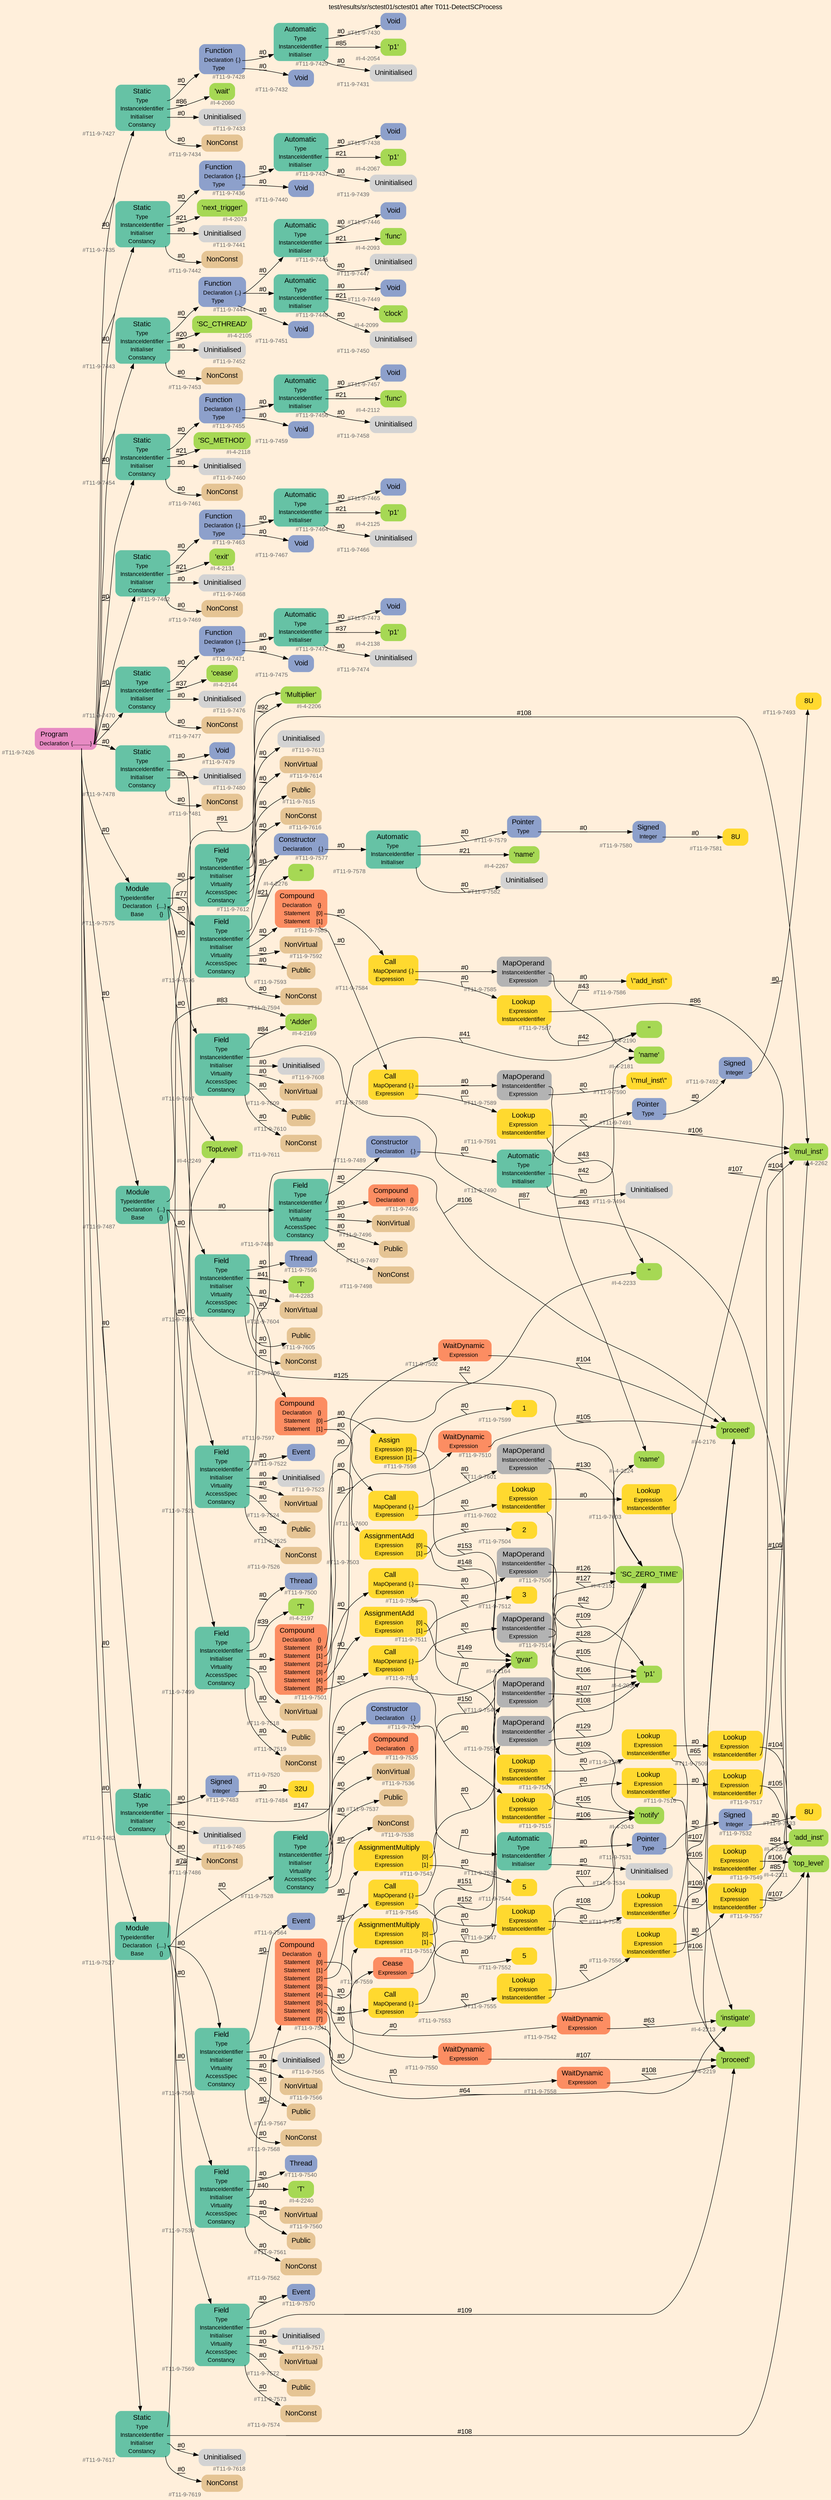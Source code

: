 digraph "test/results/sr/sctest01/sctest01 after T011-DetectSCProcess" {
label = "test/results/sr/sctest01/sctest01 after T011-DetectSCProcess"
labelloc = t
graph [
    rankdir = "LR"
    ranksep = 0.3
    bgcolor = antiquewhite1
    color = black
    fontcolor = black
    fontname = "Arial"
];
node [
    fontname = "Arial"
];
edge [
    fontname = "Arial"
];

// -------------------- node figure --------------------
// -------- block #T11-9-7426 ----------
"#T11-9-7426" [
    fillcolor = "/set28/4"
    xlabel = "#T11-9-7426"
    fontsize = "12"
    fontcolor = grey40
    shape = "plaintext"
    label = <<TABLE BORDER="0" CELLBORDER="0" CELLSPACING="0">
     <TR><TD><FONT COLOR="black" POINT-SIZE="15">Program</FONT></TD></TR>
     <TR><TD><FONT COLOR="black" POINT-SIZE="12">Declaration</FONT></TD><TD PORT="port0"><FONT COLOR="black" POINT-SIZE="12">{............}</FONT></TD></TR>
    </TABLE>>
    style = "rounded,filled"
];

// -------- block #T11-9-7427 ----------
"#T11-9-7427" [
    fillcolor = "/set28/1"
    xlabel = "#T11-9-7427"
    fontsize = "12"
    fontcolor = grey40
    shape = "plaintext"
    label = <<TABLE BORDER="0" CELLBORDER="0" CELLSPACING="0">
     <TR><TD><FONT COLOR="black" POINT-SIZE="15">Static</FONT></TD></TR>
     <TR><TD><FONT COLOR="black" POINT-SIZE="12">Type</FONT></TD><TD PORT="port0"></TD></TR>
     <TR><TD><FONT COLOR="black" POINT-SIZE="12">InstanceIdentifier</FONT></TD><TD PORT="port1"></TD></TR>
     <TR><TD><FONT COLOR="black" POINT-SIZE="12">Initialiser</FONT></TD><TD PORT="port2"></TD></TR>
     <TR><TD><FONT COLOR="black" POINT-SIZE="12">Constancy</FONT></TD><TD PORT="port3"></TD></TR>
    </TABLE>>
    style = "rounded,filled"
];

// -------- block #T11-9-7428 ----------
"#T11-9-7428" [
    fillcolor = "/set28/3"
    xlabel = "#T11-9-7428"
    fontsize = "12"
    fontcolor = grey40
    shape = "plaintext"
    label = <<TABLE BORDER="0" CELLBORDER="0" CELLSPACING="0">
     <TR><TD><FONT COLOR="black" POINT-SIZE="15">Function</FONT></TD></TR>
     <TR><TD><FONT COLOR="black" POINT-SIZE="12">Declaration</FONT></TD><TD PORT="port0"><FONT COLOR="black" POINT-SIZE="12">{.}</FONT></TD></TR>
     <TR><TD><FONT COLOR="black" POINT-SIZE="12">Type</FONT></TD><TD PORT="port1"></TD></TR>
    </TABLE>>
    style = "rounded,filled"
];

// -------- block #T11-9-7429 ----------
"#T11-9-7429" [
    fillcolor = "/set28/1"
    xlabel = "#T11-9-7429"
    fontsize = "12"
    fontcolor = grey40
    shape = "plaintext"
    label = <<TABLE BORDER="0" CELLBORDER="0" CELLSPACING="0">
     <TR><TD><FONT COLOR="black" POINT-SIZE="15">Automatic</FONT></TD></TR>
     <TR><TD><FONT COLOR="black" POINT-SIZE="12">Type</FONT></TD><TD PORT="port0"></TD></TR>
     <TR><TD><FONT COLOR="black" POINT-SIZE="12">InstanceIdentifier</FONT></TD><TD PORT="port1"></TD></TR>
     <TR><TD><FONT COLOR="black" POINT-SIZE="12">Initialiser</FONT></TD><TD PORT="port2"></TD></TR>
    </TABLE>>
    style = "rounded,filled"
];

// -------- block #T11-9-7430 ----------
"#T11-9-7430" [
    fillcolor = "/set28/3"
    xlabel = "#T11-9-7430"
    fontsize = "12"
    fontcolor = grey40
    shape = "plaintext"
    label = <<TABLE BORDER="0" CELLBORDER="0" CELLSPACING="0">
     <TR><TD><FONT COLOR="black" POINT-SIZE="15">Void</FONT></TD></TR>
    </TABLE>>
    style = "rounded,filled"
];

// -------- block #I-4-2054 ----------
"#I-4-2054" [
    fillcolor = "/set28/5"
    xlabel = "#I-4-2054"
    fontsize = "12"
    fontcolor = grey40
    shape = "plaintext"
    label = <<TABLE BORDER="0" CELLBORDER="0" CELLSPACING="0">
     <TR><TD><FONT COLOR="black" POINT-SIZE="15">'p1'</FONT></TD></TR>
    </TABLE>>
    style = "rounded,filled"
];

// -------- block #T11-9-7431 ----------
"#T11-9-7431" [
    xlabel = "#T11-9-7431"
    fontsize = "12"
    fontcolor = grey40
    shape = "plaintext"
    label = <<TABLE BORDER="0" CELLBORDER="0" CELLSPACING="0">
     <TR><TD><FONT COLOR="black" POINT-SIZE="15">Uninitialised</FONT></TD></TR>
    </TABLE>>
    style = "rounded,filled"
];

// -------- block #T11-9-7432 ----------
"#T11-9-7432" [
    fillcolor = "/set28/3"
    xlabel = "#T11-9-7432"
    fontsize = "12"
    fontcolor = grey40
    shape = "plaintext"
    label = <<TABLE BORDER="0" CELLBORDER="0" CELLSPACING="0">
     <TR><TD><FONT COLOR="black" POINT-SIZE="15">Void</FONT></TD></TR>
    </TABLE>>
    style = "rounded,filled"
];

// -------- block #I-4-2060 ----------
"#I-4-2060" [
    fillcolor = "/set28/5"
    xlabel = "#I-4-2060"
    fontsize = "12"
    fontcolor = grey40
    shape = "plaintext"
    label = <<TABLE BORDER="0" CELLBORDER="0" CELLSPACING="0">
     <TR><TD><FONT COLOR="black" POINT-SIZE="15">'wait'</FONT></TD></TR>
    </TABLE>>
    style = "rounded,filled"
];

// -------- block #T11-9-7433 ----------
"#T11-9-7433" [
    xlabel = "#T11-9-7433"
    fontsize = "12"
    fontcolor = grey40
    shape = "plaintext"
    label = <<TABLE BORDER="0" CELLBORDER="0" CELLSPACING="0">
     <TR><TD><FONT COLOR="black" POINT-SIZE="15">Uninitialised</FONT></TD></TR>
    </TABLE>>
    style = "rounded,filled"
];

// -------- block #T11-9-7434 ----------
"#T11-9-7434" [
    fillcolor = "/set28/7"
    xlabel = "#T11-9-7434"
    fontsize = "12"
    fontcolor = grey40
    shape = "plaintext"
    label = <<TABLE BORDER="0" CELLBORDER="0" CELLSPACING="0">
     <TR><TD><FONT COLOR="black" POINT-SIZE="15">NonConst</FONT></TD></TR>
    </TABLE>>
    style = "rounded,filled"
];

// -------- block #T11-9-7435 ----------
"#T11-9-7435" [
    fillcolor = "/set28/1"
    xlabel = "#T11-9-7435"
    fontsize = "12"
    fontcolor = grey40
    shape = "plaintext"
    label = <<TABLE BORDER="0" CELLBORDER="0" CELLSPACING="0">
     <TR><TD><FONT COLOR="black" POINT-SIZE="15">Static</FONT></TD></TR>
     <TR><TD><FONT COLOR="black" POINT-SIZE="12">Type</FONT></TD><TD PORT="port0"></TD></TR>
     <TR><TD><FONT COLOR="black" POINT-SIZE="12">InstanceIdentifier</FONT></TD><TD PORT="port1"></TD></TR>
     <TR><TD><FONT COLOR="black" POINT-SIZE="12">Initialiser</FONT></TD><TD PORT="port2"></TD></TR>
     <TR><TD><FONT COLOR="black" POINT-SIZE="12">Constancy</FONT></TD><TD PORT="port3"></TD></TR>
    </TABLE>>
    style = "rounded,filled"
];

// -------- block #T11-9-7436 ----------
"#T11-9-7436" [
    fillcolor = "/set28/3"
    xlabel = "#T11-9-7436"
    fontsize = "12"
    fontcolor = grey40
    shape = "plaintext"
    label = <<TABLE BORDER="0" CELLBORDER="0" CELLSPACING="0">
     <TR><TD><FONT COLOR="black" POINT-SIZE="15">Function</FONT></TD></TR>
     <TR><TD><FONT COLOR="black" POINT-SIZE="12">Declaration</FONT></TD><TD PORT="port0"><FONT COLOR="black" POINT-SIZE="12">{.}</FONT></TD></TR>
     <TR><TD><FONT COLOR="black" POINT-SIZE="12">Type</FONT></TD><TD PORT="port1"></TD></TR>
    </TABLE>>
    style = "rounded,filled"
];

// -------- block #T11-9-7437 ----------
"#T11-9-7437" [
    fillcolor = "/set28/1"
    xlabel = "#T11-9-7437"
    fontsize = "12"
    fontcolor = grey40
    shape = "plaintext"
    label = <<TABLE BORDER="0" CELLBORDER="0" CELLSPACING="0">
     <TR><TD><FONT COLOR="black" POINT-SIZE="15">Automatic</FONT></TD></TR>
     <TR><TD><FONT COLOR="black" POINT-SIZE="12">Type</FONT></TD><TD PORT="port0"></TD></TR>
     <TR><TD><FONT COLOR="black" POINT-SIZE="12">InstanceIdentifier</FONT></TD><TD PORT="port1"></TD></TR>
     <TR><TD><FONT COLOR="black" POINT-SIZE="12">Initialiser</FONT></TD><TD PORT="port2"></TD></TR>
    </TABLE>>
    style = "rounded,filled"
];

// -------- block #T11-9-7438 ----------
"#T11-9-7438" [
    fillcolor = "/set28/3"
    xlabel = "#T11-9-7438"
    fontsize = "12"
    fontcolor = grey40
    shape = "plaintext"
    label = <<TABLE BORDER="0" CELLBORDER="0" CELLSPACING="0">
     <TR><TD><FONT COLOR="black" POINT-SIZE="15">Void</FONT></TD></TR>
    </TABLE>>
    style = "rounded,filled"
];

// -------- block #I-4-2067 ----------
"#I-4-2067" [
    fillcolor = "/set28/5"
    xlabel = "#I-4-2067"
    fontsize = "12"
    fontcolor = grey40
    shape = "plaintext"
    label = <<TABLE BORDER="0" CELLBORDER="0" CELLSPACING="0">
     <TR><TD><FONT COLOR="black" POINT-SIZE="15">'p1'</FONT></TD></TR>
    </TABLE>>
    style = "rounded,filled"
];

// -------- block #T11-9-7439 ----------
"#T11-9-7439" [
    xlabel = "#T11-9-7439"
    fontsize = "12"
    fontcolor = grey40
    shape = "plaintext"
    label = <<TABLE BORDER="0" CELLBORDER="0" CELLSPACING="0">
     <TR><TD><FONT COLOR="black" POINT-SIZE="15">Uninitialised</FONT></TD></TR>
    </TABLE>>
    style = "rounded,filled"
];

// -------- block #T11-9-7440 ----------
"#T11-9-7440" [
    fillcolor = "/set28/3"
    xlabel = "#T11-9-7440"
    fontsize = "12"
    fontcolor = grey40
    shape = "plaintext"
    label = <<TABLE BORDER="0" CELLBORDER="0" CELLSPACING="0">
     <TR><TD><FONT COLOR="black" POINT-SIZE="15">Void</FONT></TD></TR>
    </TABLE>>
    style = "rounded,filled"
];

// -------- block #I-4-2073 ----------
"#I-4-2073" [
    fillcolor = "/set28/5"
    xlabel = "#I-4-2073"
    fontsize = "12"
    fontcolor = grey40
    shape = "plaintext"
    label = <<TABLE BORDER="0" CELLBORDER="0" CELLSPACING="0">
     <TR><TD><FONT COLOR="black" POINT-SIZE="15">'next_trigger'</FONT></TD></TR>
    </TABLE>>
    style = "rounded,filled"
];

// -------- block #T11-9-7441 ----------
"#T11-9-7441" [
    xlabel = "#T11-9-7441"
    fontsize = "12"
    fontcolor = grey40
    shape = "plaintext"
    label = <<TABLE BORDER="0" CELLBORDER="0" CELLSPACING="0">
     <TR><TD><FONT COLOR="black" POINT-SIZE="15">Uninitialised</FONT></TD></TR>
    </TABLE>>
    style = "rounded,filled"
];

// -------- block #T11-9-7442 ----------
"#T11-9-7442" [
    fillcolor = "/set28/7"
    xlabel = "#T11-9-7442"
    fontsize = "12"
    fontcolor = grey40
    shape = "plaintext"
    label = <<TABLE BORDER="0" CELLBORDER="0" CELLSPACING="0">
     <TR><TD><FONT COLOR="black" POINT-SIZE="15">NonConst</FONT></TD></TR>
    </TABLE>>
    style = "rounded,filled"
];

// -------- block #T11-9-7443 ----------
"#T11-9-7443" [
    fillcolor = "/set28/1"
    xlabel = "#T11-9-7443"
    fontsize = "12"
    fontcolor = grey40
    shape = "plaintext"
    label = <<TABLE BORDER="0" CELLBORDER="0" CELLSPACING="0">
     <TR><TD><FONT COLOR="black" POINT-SIZE="15">Static</FONT></TD></TR>
     <TR><TD><FONT COLOR="black" POINT-SIZE="12">Type</FONT></TD><TD PORT="port0"></TD></TR>
     <TR><TD><FONT COLOR="black" POINT-SIZE="12">InstanceIdentifier</FONT></TD><TD PORT="port1"></TD></TR>
     <TR><TD><FONT COLOR="black" POINT-SIZE="12">Initialiser</FONT></TD><TD PORT="port2"></TD></TR>
     <TR><TD><FONT COLOR="black" POINT-SIZE="12">Constancy</FONT></TD><TD PORT="port3"></TD></TR>
    </TABLE>>
    style = "rounded,filled"
];

// -------- block #T11-9-7444 ----------
"#T11-9-7444" [
    fillcolor = "/set28/3"
    xlabel = "#T11-9-7444"
    fontsize = "12"
    fontcolor = grey40
    shape = "plaintext"
    label = <<TABLE BORDER="0" CELLBORDER="0" CELLSPACING="0">
     <TR><TD><FONT COLOR="black" POINT-SIZE="15">Function</FONT></TD></TR>
     <TR><TD><FONT COLOR="black" POINT-SIZE="12">Declaration</FONT></TD><TD PORT="port0"><FONT COLOR="black" POINT-SIZE="12">{..}</FONT></TD></TR>
     <TR><TD><FONT COLOR="black" POINT-SIZE="12">Type</FONT></TD><TD PORT="port1"></TD></TR>
    </TABLE>>
    style = "rounded,filled"
];

// -------- block #T11-9-7445 ----------
"#T11-9-7445" [
    fillcolor = "/set28/1"
    xlabel = "#T11-9-7445"
    fontsize = "12"
    fontcolor = grey40
    shape = "plaintext"
    label = <<TABLE BORDER="0" CELLBORDER="0" CELLSPACING="0">
     <TR><TD><FONT COLOR="black" POINT-SIZE="15">Automatic</FONT></TD></TR>
     <TR><TD><FONT COLOR="black" POINT-SIZE="12">Type</FONT></TD><TD PORT="port0"></TD></TR>
     <TR><TD><FONT COLOR="black" POINT-SIZE="12">InstanceIdentifier</FONT></TD><TD PORT="port1"></TD></TR>
     <TR><TD><FONT COLOR="black" POINT-SIZE="12">Initialiser</FONT></TD><TD PORT="port2"></TD></TR>
    </TABLE>>
    style = "rounded,filled"
];

// -------- block #T11-9-7446 ----------
"#T11-9-7446" [
    fillcolor = "/set28/3"
    xlabel = "#T11-9-7446"
    fontsize = "12"
    fontcolor = grey40
    shape = "plaintext"
    label = <<TABLE BORDER="0" CELLBORDER="0" CELLSPACING="0">
     <TR><TD><FONT COLOR="black" POINT-SIZE="15">Void</FONT></TD></TR>
    </TABLE>>
    style = "rounded,filled"
];

// -------- block #I-4-2093 ----------
"#I-4-2093" [
    fillcolor = "/set28/5"
    xlabel = "#I-4-2093"
    fontsize = "12"
    fontcolor = grey40
    shape = "plaintext"
    label = <<TABLE BORDER="0" CELLBORDER="0" CELLSPACING="0">
     <TR><TD><FONT COLOR="black" POINT-SIZE="15">'func'</FONT></TD></TR>
    </TABLE>>
    style = "rounded,filled"
];

// -------- block #T11-9-7447 ----------
"#T11-9-7447" [
    xlabel = "#T11-9-7447"
    fontsize = "12"
    fontcolor = grey40
    shape = "plaintext"
    label = <<TABLE BORDER="0" CELLBORDER="0" CELLSPACING="0">
     <TR><TD><FONT COLOR="black" POINT-SIZE="15">Uninitialised</FONT></TD></TR>
    </TABLE>>
    style = "rounded,filled"
];

// -------- block #T11-9-7448 ----------
"#T11-9-7448" [
    fillcolor = "/set28/1"
    xlabel = "#T11-9-7448"
    fontsize = "12"
    fontcolor = grey40
    shape = "plaintext"
    label = <<TABLE BORDER="0" CELLBORDER="0" CELLSPACING="0">
     <TR><TD><FONT COLOR="black" POINT-SIZE="15">Automatic</FONT></TD></TR>
     <TR><TD><FONT COLOR="black" POINT-SIZE="12">Type</FONT></TD><TD PORT="port0"></TD></TR>
     <TR><TD><FONT COLOR="black" POINT-SIZE="12">InstanceIdentifier</FONT></TD><TD PORT="port1"></TD></TR>
     <TR><TD><FONT COLOR="black" POINT-SIZE="12">Initialiser</FONT></TD><TD PORT="port2"></TD></TR>
    </TABLE>>
    style = "rounded,filled"
];

// -------- block #T11-9-7449 ----------
"#T11-9-7449" [
    fillcolor = "/set28/3"
    xlabel = "#T11-9-7449"
    fontsize = "12"
    fontcolor = grey40
    shape = "plaintext"
    label = <<TABLE BORDER="0" CELLBORDER="0" CELLSPACING="0">
     <TR><TD><FONT COLOR="black" POINT-SIZE="15">Void</FONT></TD></TR>
    </TABLE>>
    style = "rounded,filled"
];

// -------- block #I-4-2099 ----------
"#I-4-2099" [
    fillcolor = "/set28/5"
    xlabel = "#I-4-2099"
    fontsize = "12"
    fontcolor = grey40
    shape = "plaintext"
    label = <<TABLE BORDER="0" CELLBORDER="0" CELLSPACING="0">
     <TR><TD><FONT COLOR="black" POINT-SIZE="15">'clock'</FONT></TD></TR>
    </TABLE>>
    style = "rounded,filled"
];

// -------- block #T11-9-7450 ----------
"#T11-9-7450" [
    xlabel = "#T11-9-7450"
    fontsize = "12"
    fontcolor = grey40
    shape = "plaintext"
    label = <<TABLE BORDER="0" CELLBORDER="0" CELLSPACING="0">
     <TR><TD><FONT COLOR="black" POINT-SIZE="15">Uninitialised</FONT></TD></TR>
    </TABLE>>
    style = "rounded,filled"
];

// -------- block #T11-9-7451 ----------
"#T11-9-7451" [
    fillcolor = "/set28/3"
    xlabel = "#T11-9-7451"
    fontsize = "12"
    fontcolor = grey40
    shape = "plaintext"
    label = <<TABLE BORDER="0" CELLBORDER="0" CELLSPACING="0">
     <TR><TD><FONT COLOR="black" POINT-SIZE="15">Void</FONT></TD></TR>
    </TABLE>>
    style = "rounded,filled"
];

// -------- block #I-4-2105 ----------
"#I-4-2105" [
    fillcolor = "/set28/5"
    xlabel = "#I-4-2105"
    fontsize = "12"
    fontcolor = grey40
    shape = "plaintext"
    label = <<TABLE BORDER="0" CELLBORDER="0" CELLSPACING="0">
     <TR><TD><FONT COLOR="black" POINT-SIZE="15">'SC_CTHREAD'</FONT></TD></TR>
    </TABLE>>
    style = "rounded,filled"
];

// -------- block #T11-9-7452 ----------
"#T11-9-7452" [
    xlabel = "#T11-9-7452"
    fontsize = "12"
    fontcolor = grey40
    shape = "plaintext"
    label = <<TABLE BORDER="0" CELLBORDER="0" CELLSPACING="0">
     <TR><TD><FONT COLOR="black" POINT-SIZE="15">Uninitialised</FONT></TD></TR>
    </TABLE>>
    style = "rounded,filled"
];

// -------- block #T11-9-7453 ----------
"#T11-9-7453" [
    fillcolor = "/set28/7"
    xlabel = "#T11-9-7453"
    fontsize = "12"
    fontcolor = grey40
    shape = "plaintext"
    label = <<TABLE BORDER="0" CELLBORDER="0" CELLSPACING="0">
     <TR><TD><FONT COLOR="black" POINT-SIZE="15">NonConst</FONT></TD></TR>
    </TABLE>>
    style = "rounded,filled"
];

// -------- block #T11-9-7454 ----------
"#T11-9-7454" [
    fillcolor = "/set28/1"
    xlabel = "#T11-9-7454"
    fontsize = "12"
    fontcolor = grey40
    shape = "plaintext"
    label = <<TABLE BORDER="0" CELLBORDER="0" CELLSPACING="0">
     <TR><TD><FONT COLOR="black" POINT-SIZE="15">Static</FONT></TD></TR>
     <TR><TD><FONT COLOR="black" POINT-SIZE="12">Type</FONT></TD><TD PORT="port0"></TD></TR>
     <TR><TD><FONT COLOR="black" POINT-SIZE="12">InstanceIdentifier</FONT></TD><TD PORT="port1"></TD></TR>
     <TR><TD><FONT COLOR="black" POINT-SIZE="12">Initialiser</FONT></TD><TD PORT="port2"></TD></TR>
     <TR><TD><FONT COLOR="black" POINT-SIZE="12">Constancy</FONT></TD><TD PORT="port3"></TD></TR>
    </TABLE>>
    style = "rounded,filled"
];

// -------- block #T11-9-7455 ----------
"#T11-9-7455" [
    fillcolor = "/set28/3"
    xlabel = "#T11-9-7455"
    fontsize = "12"
    fontcolor = grey40
    shape = "plaintext"
    label = <<TABLE BORDER="0" CELLBORDER="0" CELLSPACING="0">
     <TR><TD><FONT COLOR="black" POINT-SIZE="15">Function</FONT></TD></TR>
     <TR><TD><FONT COLOR="black" POINT-SIZE="12">Declaration</FONT></TD><TD PORT="port0"><FONT COLOR="black" POINT-SIZE="12">{.}</FONT></TD></TR>
     <TR><TD><FONT COLOR="black" POINT-SIZE="12">Type</FONT></TD><TD PORT="port1"></TD></TR>
    </TABLE>>
    style = "rounded,filled"
];

// -------- block #T11-9-7456 ----------
"#T11-9-7456" [
    fillcolor = "/set28/1"
    xlabel = "#T11-9-7456"
    fontsize = "12"
    fontcolor = grey40
    shape = "plaintext"
    label = <<TABLE BORDER="0" CELLBORDER="0" CELLSPACING="0">
     <TR><TD><FONT COLOR="black" POINT-SIZE="15">Automatic</FONT></TD></TR>
     <TR><TD><FONT COLOR="black" POINT-SIZE="12">Type</FONT></TD><TD PORT="port0"></TD></TR>
     <TR><TD><FONT COLOR="black" POINT-SIZE="12">InstanceIdentifier</FONT></TD><TD PORT="port1"></TD></TR>
     <TR><TD><FONT COLOR="black" POINT-SIZE="12">Initialiser</FONT></TD><TD PORT="port2"></TD></TR>
    </TABLE>>
    style = "rounded,filled"
];

// -------- block #T11-9-7457 ----------
"#T11-9-7457" [
    fillcolor = "/set28/3"
    xlabel = "#T11-9-7457"
    fontsize = "12"
    fontcolor = grey40
    shape = "plaintext"
    label = <<TABLE BORDER="0" CELLBORDER="0" CELLSPACING="0">
     <TR><TD><FONT COLOR="black" POINT-SIZE="15">Void</FONT></TD></TR>
    </TABLE>>
    style = "rounded,filled"
];

// -------- block #I-4-2112 ----------
"#I-4-2112" [
    fillcolor = "/set28/5"
    xlabel = "#I-4-2112"
    fontsize = "12"
    fontcolor = grey40
    shape = "plaintext"
    label = <<TABLE BORDER="0" CELLBORDER="0" CELLSPACING="0">
     <TR><TD><FONT COLOR="black" POINT-SIZE="15">'func'</FONT></TD></TR>
    </TABLE>>
    style = "rounded,filled"
];

// -------- block #T11-9-7458 ----------
"#T11-9-7458" [
    xlabel = "#T11-9-7458"
    fontsize = "12"
    fontcolor = grey40
    shape = "plaintext"
    label = <<TABLE BORDER="0" CELLBORDER="0" CELLSPACING="0">
     <TR><TD><FONT COLOR="black" POINT-SIZE="15">Uninitialised</FONT></TD></TR>
    </TABLE>>
    style = "rounded,filled"
];

// -------- block #T11-9-7459 ----------
"#T11-9-7459" [
    fillcolor = "/set28/3"
    xlabel = "#T11-9-7459"
    fontsize = "12"
    fontcolor = grey40
    shape = "plaintext"
    label = <<TABLE BORDER="0" CELLBORDER="0" CELLSPACING="0">
     <TR><TD><FONT COLOR="black" POINT-SIZE="15">Void</FONT></TD></TR>
    </TABLE>>
    style = "rounded,filled"
];

// -------- block #I-4-2118 ----------
"#I-4-2118" [
    fillcolor = "/set28/5"
    xlabel = "#I-4-2118"
    fontsize = "12"
    fontcolor = grey40
    shape = "plaintext"
    label = <<TABLE BORDER="0" CELLBORDER="0" CELLSPACING="0">
     <TR><TD><FONT COLOR="black" POINT-SIZE="15">'SC_METHOD'</FONT></TD></TR>
    </TABLE>>
    style = "rounded,filled"
];

// -------- block #T11-9-7460 ----------
"#T11-9-7460" [
    xlabel = "#T11-9-7460"
    fontsize = "12"
    fontcolor = grey40
    shape = "plaintext"
    label = <<TABLE BORDER="0" CELLBORDER="0" CELLSPACING="0">
     <TR><TD><FONT COLOR="black" POINT-SIZE="15">Uninitialised</FONT></TD></TR>
    </TABLE>>
    style = "rounded,filled"
];

// -------- block #T11-9-7461 ----------
"#T11-9-7461" [
    fillcolor = "/set28/7"
    xlabel = "#T11-9-7461"
    fontsize = "12"
    fontcolor = grey40
    shape = "plaintext"
    label = <<TABLE BORDER="0" CELLBORDER="0" CELLSPACING="0">
     <TR><TD><FONT COLOR="black" POINT-SIZE="15">NonConst</FONT></TD></TR>
    </TABLE>>
    style = "rounded,filled"
];

// -------- block #T11-9-7462 ----------
"#T11-9-7462" [
    fillcolor = "/set28/1"
    xlabel = "#T11-9-7462"
    fontsize = "12"
    fontcolor = grey40
    shape = "plaintext"
    label = <<TABLE BORDER="0" CELLBORDER="0" CELLSPACING="0">
     <TR><TD><FONT COLOR="black" POINT-SIZE="15">Static</FONT></TD></TR>
     <TR><TD><FONT COLOR="black" POINT-SIZE="12">Type</FONT></TD><TD PORT="port0"></TD></TR>
     <TR><TD><FONT COLOR="black" POINT-SIZE="12">InstanceIdentifier</FONT></TD><TD PORT="port1"></TD></TR>
     <TR><TD><FONT COLOR="black" POINT-SIZE="12">Initialiser</FONT></TD><TD PORT="port2"></TD></TR>
     <TR><TD><FONT COLOR="black" POINT-SIZE="12">Constancy</FONT></TD><TD PORT="port3"></TD></TR>
    </TABLE>>
    style = "rounded,filled"
];

// -------- block #T11-9-7463 ----------
"#T11-9-7463" [
    fillcolor = "/set28/3"
    xlabel = "#T11-9-7463"
    fontsize = "12"
    fontcolor = grey40
    shape = "plaintext"
    label = <<TABLE BORDER="0" CELLBORDER="0" CELLSPACING="0">
     <TR><TD><FONT COLOR="black" POINT-SIZE="15">Function</FONT></TD></TR>
     <TR><TD><FONT COLOR="black" POINT-SIZE="12">Declaration</FONT></TD><TD PORT="port0"><FONT COLOR="black" POINT-SIZE="12">{.}</FONT></TD></TR>
     <TR><TD><FONT COLOR="black" POINT-SIZE="12">Type</FONT></TD><TD PORT="port1"></TD></TR>
    </TABLE>>
    style = "rounded,filled"
];

// -------- block #T11-9-7464 ----------
"#T11-9-7464" [
    fillcolor = "/set28/1"
    xlabel = "#T11-9-7464"
    fontsize = "12"
    fontcolor = grey40
    shape = "plaintext"
    label = <<TABLE BORDER="0" CELLBORDER="0" CELLSPACING="0">
     <TR><TD><FONT COLOR="black" POINT-SIZE="15">Automatic</FONT></TD></TR>
     <TR><TD><FONT COLOR="black" POINT-SIZE="12">Type</FONT></TD><TD PORT="port0"></TD></TR>
     <TR><TD><FONT COLOR="black" POINT-SIZE="12">InstanceIdentifier</FONT></TD><TD PORT="port1"></TD></TR>
     <TR><TD><FONT COLOR="black" POINT-SIZE="12">Initialiser</FONT></TD><TD PORT="port2"></TD></TR>
    </TABLE>>
    style = "rounded,filled"
];

// -------- block #T11-9-7465 ----------
"#T11-9-7465" [
    fillcolor = "/set28/3"
    xlabel = "#T11-9-7465"
    fontsize = "12"
    fontcolor = grey40
    shape = "plaintext"
    label = <<TABLE BORDER="0" CELLBORDER="0" CELLSPACING="0">
     <TR><TD><FONT COLOR="black" POINT-SIZE="15">Void</FONT></TD></TR>
    </TABLE>>
    style = "rounded,filled"
];

// -------- block #I-4-2125 ----------
"#I-4-2125" [
    fillcolor = "/set28/5"
    xlabel = "#I-4-2125"
    fontsize = "12"
    fontcolor = grey40
    shape = "plaintext"
    label = <<TABLE BORDER="0" CELLBORDER="0" CELLSPACING="0">
     <TR><TD><FONT COLOR="black" POINT-SIZE="15">'p1'</FONT></TD></TR>
    </TABLE>>
    style = "rounded,filled"
];

// -------- block #T11-9-7466 ----------
"#T11-9-7466" [
    xlabel = "#T11-9-7466"
    fontsize = "12"
    fontcolor = grey40
    shape = "plaintext"
    label = <<TABLE BORDER="0" CELLBORDER="0" CELLSPACING="0">
     <TR><TD><FONT COLOR="black" POINT-SIZE="15">Uninitialised</FONT></TD></TR>
    </TABLE>>
    style = "rounded,filled"
];

// -------- block #T11-9-7467 ----------
"#T11-9-7467" [
    fillcolor = "/set28/3"
    xlabel = "#T11-9-7467"
    fontsize = "12"
    fontcolor = grey40
    shape = "plaintext"
    label = <<TABLE BORDER="0" CELLBORDER="0" CELLSPACING="0">
     <TR><TD><FONT COLOR="black" POINT-SIZE="15">Void</FONT></TD></TR>
    </TABLE>>
    style = "rounded,filled"
];

// -------- block #I-4-2131 ----------
"#I-4-2131" [
    fillcolor = "/set28/5"
    xlabel = "#I-4-2131"
    fontsize = "12"
    fontcolor = grey40
    shape = "plaintext"
    label = <<TABLE BORDER="0" CELLBORDER="0" CELLSPACING="0">
     <TR><TD><FONT COLOR="black" POINT-SIZE="15">'exit'</FONT></TD></TR>
    </TABLE>>
    style = "rounded,filled"
];

// -------- block #T11-9-7468 ----------
"#T11-9-7468" [
    xlabel = "#T11-9-7468"
    fontsize = "12"
    fontcolor = grey40
    shape = "plaintext"
    label = <<TABLE BORDER="0" CELLBORDER="0" CELLSPACING="0">
     <TR><TD><FONT COLOR="black" POINT-SIZE="15">Uninitialised</FONT></TD></TR>
    </TABLE>>
    style = "rounded,filled"
];

// -------- block #T11-9-7469 ----------
"#T11-9-7469" [
    fillcolor = "/set28/7"
    xlabel = "#T11-9-7469"
    fontsize = "12"
    fontcolor = grey40
    shape = "plaintext"
    label = <<TABLE BORDER="0" CELLBORDER="0" CELLSPACING="0">
     <TR><TD><FONT COLOR="black" POINT-SIZE="15">NonConst</FONT></TD></TR>
    </TABLE>>
    style = "rounded,filled"
];

// -------- block #T11-9-7470 ----------
"#T11-9-7470" [
    fillcolor = "/set28/1"
    xlabel = "#T11-9-7470"
    fontsize = "12"
    fontcolor = grey40
    shape = "plaintext"
    label = <<TABLE BORDER="0" CELLBORDER="0" CELLSPACING="0">
     <TR><TD><FONT COLOR="black" POINT-SIZE="15">Static</FONT></TD></TR>
     <TR><TD><FONT COLOR="black" POINT-SIZE="12">Type</FONT></TD><TD PORT="port0"></TD></TR>
     <TR><TD><FONT COLOR="black" POINT-SIZE="12">InstanceIdentifier</FONT></TD><TD PORT="port1"></TD></TR>
     <TR><TD><FONT COLOR="black" POINT-SIZE="12">Initialiser</FONT></TD><TD PORT="port2"></TD></TR>
     <TR><TD><FONT COLOR="black" POINT-SIZE="12">Constancy</FONT></TD><TD PORT="port3"></TD></TR>
    </TABLE>>
    style = "rounded,filled"
];

// -------- block #T11-9-7471 ----------
"#T11-9-7471" [
    fillcolor = "/set28/3"
    xlabel = "#T11-9-7471"
    fontsize = "12"
    fontcolor = grey40
    shape = "plaintext"
    label = <<TABLE BORDER="0" CELLBORDER="0" CELLSPACING="0">
     <TR><TD><FONT COLOR="black" POINT-SIZE="15">Function</FONT></TD></TR>
     <TR><TD><FONT COLOR="black" POINT-SIZE="12">Declaration</FONT></TD><TD PORT="port0"><FONT COLOR="black" POINT-SIZE="12">{.}</FONT></TD></TR>
     <TR><TD><FONT COLOR="black" POINT-SIZE="12">Type</FONT></TD><TD PORT="port1"></TD></TR>
    </TABLE>>
    style = "rounded,filled"
];

// -------- block #T11-9-7472 ----------
"#T11-9-7472" [
    fillcolor = "/set28/1"
    xlabel = "#T11-9-7472"
    fontsize = "12"
    fontcolor = grey40
    shape = "plaintext"
    label = <<TABLE BORDER="0" CELLBORDER="0" CELLSPACING="0">
     <TR><TD><FONT COLOR="black" POINT-SIZE="15">Automatic</FONT></TD></TR>
     <TR><TD><FONT COLOR="black" POINT-SIZE="12">Type</FONT></TD><TD PORT="port0"></TD></TR>
     <TR><TD><FONT COLOR="black" POINT-SIZE="12">InstanceIdentifier</FONT></TD><TD PORT="port1"></TD></TR>
     <TR><TD><FONT COLOR="black" POINT-SIZE="12">Initialiser</FONT></TD><TD PORT="port2"></TD></TR>
    </TABLE>>
    style = "rounded,filled"
];

// -------- block #T11-9-7473 ----------
"#T11-9-7473" [
    fillcolor = "/set28/3"
    xlabel = "#T11-9-7473"
    fontsize = "12"
    fontcolor = grey40
    shape = "plaintext"
    label = <<TABLE BORDER="0" CELLBORDER="0" CELLSPACING="0">
     <TR><TD><FONT COLOR="black" POINT-SIZE="15">Void</FONT></TD></TR>
    </TABLE>>
    style = "rounded,filled"
];

// -------- block #I-4-2138 ----------
"#I-4-2138" [
    fillcolor = "/set28/5"
    xlabel = "#I-4-2138"
    fontsize = "12"
    fontcolor = grey40
    shape = "plaintext"
    label = <<TABLE BORDER="0" CELLBORDER="0" CELLSPACING="0">
     <TR><TD><FONT COLOR="black" POINT-SIZE="15">'p1'</FONT></TD></TR>
    </TABLE>>
    style = "rounded,filled"
];

// -------- block #T11-9-7474 ----------
"#T11-9-7474" [
    xlabel = "#T11-9-7474"
    fontsize = "12"
    fontcolor = grey40
    shape = "plaintext"
    label = <<TABLE BORDER="0" CELLBORDER="0" CELLSPACING="0">
     <TR><TD><FONT COLOR="black" POINT-SIZE="15">Uninitialised</FONT></TD></TR>
    </TABLE>>
    style = "rounded,filled"
];

// -------- block #T11-9-7475 ----------
"#T11-9-7475" [
    fillcolor = "/set28/3"
    xlabel = "#T11-9-7475"
    fontsize = "12"
    fontcolor = grey40
    shape = "plaintext"
    label = <<TABLE BORDER="0" CELLBORDER="0" CELLSPACING="0">
     <TR><TD><FONT COLOR="black" POINT-SIZE="15">Void</FONT></TD></TR>
    </TABLE>>
    style = "rounded,filled"
];

// -------- block #I-4-2144 ----------
"#I-4-2144" [
    fillcolor = "/set28/5"
    xlabel = "#I-4-2144"
    fontsize = "12"
    fontcolor = grey40
    shape = "plaintext"
    label = <<TABLE BORDER="0" CELLBORDER="0" CELLSPACING="0">
     <TR><TD><FONT COLOR="black" POINT-SIZE="15">'cease'</FONT></TD></TR>
    </TABLE>>
    style = "rounded,filled"
];

// -------- block #T11-9-7476 ----------
"#T11-9-7476" [
    xlabel = "#T11-9-7476"
    fontsize = "12"
    fontcolor = grey40
    shape = "plaintext"
    label = <<TABLE BORDER="0" CELLBORDER="0" CELLSPACING="0">
     <TR><TD><FONT COLOR="black" POINT-SIZE="15">Uninitialised</FONT></TD></TR>
    </TABLE>>
    style = "rounded,filled"
];

// -------- block #T11-9-7477 ----------
"#T11-9-7477" [
    fillcolor = "/set28/7"
    xlabel = "#T11-9-7477"
    fontsize = "12"
    fontcolor = grey40
    shape = "plaintext"
    label = <<TABLE BORDER="0" CELLBORDER="0" CELLSPACING="0">
     <TR><TD><FONT COLOR="black" POINT-SIZE="15">NonConst</FONT></TD></TR>
    </TABLE>>
    style = "rounded,filled"
];

// -------- block #T11-9-7478 ----------
"#T11-9-7478" [
    fillcolor = "/set28/1"
    xlabel = "#T11-9-7478"
    fontsize = "12"
    fontcolor = grey40
    shape = "plaintext"
    label = <<TABLE BORDER="0" CELLBORDER="0" CELLSPACING="0">
     <TR><TD><FONT COLOR="black" POINT-SIZE="15">Static</FONT></TD></TR>
     <TR><TD><FONT COLOR="black" POINT-SIZE="12">Type</FONT></TD><TD PORT="port0"></TD></TR>
     <TR><TD><FONT COLOR="black" POINT-SIZE="12">InstanceIdentifier</FONT></TD><TD PORT="port1"></TD></TR>
     <TR><TD><FONT COLOR="black" POINT-SIZE="12">Initialiser</FONT></TD><TD PORT="port2"></TD></TR>
     <TR><TD><FONT COLOR="black" POINT-SIZE="12">Constancy</FONT></TD><TD PORT="port3"></TD></TR>
    </TABLE>>
    style = "rounded,filled"
];

// -------- block #T11-9-7479 ----------
"#T11-9-7479" [
    fillcolor = "/set28/3"
    xlabel = "#T11-9-7479"
    fontsize = "12"
    fontcolor = grey40
    shape = "plaintext"
    label = <<TABLE BORDER="0" CELLBORDER="0" CELLSPACING="0">
     <TR><TD><FONT COLOR="black" POINT-SIZE="15">Void</FONT></TD></TR>
    </TABLE>>
    style = "rounded,filled"
];

// -------- block #I-4-2151 ----------
"#I-4-2151" [
    fillcolor = "/set28/5"
    xlabel = "#I-4-2151"
    fontsize = "12"
    fontcolor = grey40
    shape = "plaintext"
    label = <<TABLE BORDER="0" CELLBORDER="0" CELLSPACING="0">
     <TR><TD><FONT COLOR="black" POINT-SIZE="15">'SC_ZERO_TIME'</FONT></TD></TR>
    </TABLE>>
    style = "rounded,filled"
];

// -------- block #T11-9-7480 ----------
"#T11-9-7480" [
    xlabel = "#T11-9-7480"
    fontsize = "12"
    fontcolor = grey40
    shape = "plaintext"
    label = <<TABLE BORDER="0" CELLBORDER="0" CELLSPACING="0">
     <TR><TD><FONT COLOR="black" POINT-SIZE="15">Uninitialised</FONT></TD></TR>
    </TABLE>>
    style = "rounded,filled"
];

// -------- block #T11-9-7481 ----------
"#T11-9-7481" [
    fillcolor = "/set28/7"
    xlabel = "#T11-9-7481"
    fontsize = "12"
    fontcolor = grey40
    shape = "plaintext"
    label = <<TABLE BORDER="0" CELLBORDER="0" CELLSPACING="0">
     <TR><TD><FONT COLOR="black" POINT-SIZE="15">NonConst</FONT></TD></TR>
    </TABLE>>
    style = "rounded,filled"
];

// -------- block #T11-9-7482 ----------
"#T11-9-7482" [
    fillcolor = "/set28/1"
    xlabel = "#T11-9-7482"
    fontsize = "12"
    fontcolor = grey40
    shape = "plaintext"
    label = <<TABLE BORDER="0" CELLBORDER="0" CELLSPACING="0">
     <TR><TD><FONT COLOR="black" POINT-SIZE="15">Static</FONT></TD></TR>
     <TR><TD><FONT COLOR="black" POINT-SIZE="12">Type</FONT></TD><TD PORT="port0"></TD></TR>
     <TR><TD><FONT COLOR="black" POINT-SIZE="12">InstanceIdentifier</FONT></TD><TD PORT="port1"></TD></TR>
     <TR><TD><FONT COLOR="black" POINT-SIZE="12">Initialiser</FONT></TD><TD PORT="port2"></TD></TR>
     <TR><TD><FONT COLOR="black" POINT-SIZE="12">Constancy</FONT></TD><TD PORT="port3"></TD></TR>
    </TABLE>>
    style = "rounded,filled"
];

// -------- block #T11-9-7483 ----------
"#T11-9-7483" [
    fillcolor = "/set28/3"
    xlabel = "#T11-9-7483"
    fontsize = "12"
    fontcolor = grey40
    shape = "plaintext"
    label = <<TABLE BORDER="0" CELLBORDER="0" CELLSPACING="0">
     <TR><TD><FONT COLOR="black" POINT-SIZE="15">Signed</FONT></TD></TR>
     <TR><TD><FONT COLOR="black" POINT-SIZE="12">Integer</FONT></TD><TD PORT="port0"></TD></TR>
    </TABLE>>
    style = "rounded,filled"
];

// -------- block #T11-9-7484 ----------
"#T11-9-7484" [
    fillcolor = "/set28/6"
    xlabel = "#T11-9-7484"
    fontsize = "12"
    fontcolor = grey40
    shape = "plaintext"
    label = <<TABLE BORDER="0" CELLBORDER="0" CELLSPACING="0">
     <TR><TD><FONT COLOR="black" POINT-SIZE="15">32U</FONT></TD></TR>
    </TABLE>>
    style = "rounded,filled"
];

// -------- block #I-4-2164 ----------
"#I-4-2164" [
    fillcolor = "/set28/5"
    xlabel = "#I-4-2164"
    fontsize = "12"
    fontcolor = grey40
    shape = "plaintext"
    label = <<TABLE BORDER="0" CELLBORDER="0" CELLSPACING="0">
     <TR><TD><FONT COLOR="black" POINT-SIZE="15">'gvar'</FONT></TD></TR>
    </TABLE>>
    style = "rounded,filled"
];

// -------- block #T11-9-7485 ----------
"#T11-9-7485" [
    xlabel = "#T11-9-7485"
    fontsize = "12"
    fontcolor = grey40
    shape = "plaintext"
    label = <<TABLE BORDER="0" CELLBORDER="0" CELLSPACING="0">
     <TR><TD><FONT COLOR="black" POINT-SIZE="15">Uninitialised</FONT></TD></TR>
    </TABLE>>
    style = "rounded,filled"
];

// -------- block #T11-9-7486 ----------
"#T11-9-7486" [
    fillcolor = "/set28/7"
    xlabel = "#T11-9-7486"
    fontsize = "12"
    fontcolor = grey40
    shape = "plaintext"
    label = <<TABLE BORDER="0" CELLBORDER="0" CELLSPACING="0">
     <TR><TD><FONT COLOR="black" POINT-SIZE="15">NonConst</FONT></TD></TR>
    </TABLE>>
    style = "rounded,filled"
];

// -------- block #T11-9-7487 ----------
"#T11-9-7487" [
    fillcolor = "/set28/1"
    xlabel = "#T11-9-7487"
    fontsize = "12"
    fontcolor = grey40
    shape = "plaintext"
    label = <<TABLE BORDER="0" CELLBORDER="0" CELLSPACING="0">
     <TR><TD><FONT COLOR="black" POINT-SIZE="15">Module</FONT></TD></TR>
     <TR><TD><FONT COLOR="black" POINT-SIZE="12">TypeIdentifier</FONT></TD><TD PORT="port0"></TD></TR>
     <TR><TD><FONT COLOR="black" POINT-SIZE="12">Declaration</FONT></TD><TD PORT="port1"><FONT COLOR="black" POINT-SIZE="12">{...}</FONT></TD></TR>
     <TR><TD><FONT COLOR="black" POINT-SIZE="12">Base</FONT></TD><TD PORT="port2"><FONT COLOR="black" POINT-SIZE="12">{}</FONT></TD></TR>
    </TABLE>>
    style = "rounded,filled"
];

// -------- block #I-4-2169 ----------
"#I-4-2169" [
    fillcolor = "/set28/5"
    xlabel = "#I-4-2169"
    fontsize = "12"
    fontcolor = grey40
    shape = "plaintext"
    label = <<TABLE BORDER="0" CELLBORDER="0" CELLSPACING="0">
     <TR><TD><FONT COLOR="black" POINT-SIZE="15">'Adder'</FONT></TD></TR>
    </TABLE>>
    style = "rounded,filled"
];

// -------- block #T11-9-7488 ----------
"#T11-9-7488" [
    fillcolor = "/set28/1"
    xlabel = "#T11-9-7488"
    fontsize = "12"
    fontcolor = grey40
    shape = "plaintext"
    label = <<TABLE BORDER="0" CELLBORDER="0" CELLSPACING="0">
     <TR><TD><FONT COLOR="black" POINT-SIZE="15">Field</FONT></TD></TR>
     <TR><TD><FONT COLOR="black" POINT-SIZE="12">Type</FONT></TD><TD PORT="port0"></TD></TR>
     <TR><TD><FONT COLOR="black" POINT-SIZE="12">InstanceIdentifier</FONT></TD><TD PORT="port1"></TD></TR>
     <TR><TD><FONT COLOR="black" POINT-SIZE="12">Initialiser</FONT></TD><TD PORT="port2"></TD></TR>
     <TR><TD><FONT COLOR="black" POINT-SIZE="12">Virtuality</FONT></TD><TD PORT="port3"></TD></TR>
     <TR><TD><FONT COLOR="black" POINT-SIZE="12">AccessSpec</FONT></TD><TD PORT="port4"></TD></TR>
     <TR><TD><FONT COLOR="black" POINT-SIZE="12">Constancy</FONT></TD><TD PORT="port5"></TD></TR>
    </TABLE>>
    style = "rounded,filled"
];

// -------- block #T11-9-7489 ----------
"#T11-9-7489" [
    fillcolor = "/set28/3"
    xlabel = "#T11-9-7489"
    fontsize = "12"
    fontcolor = grey40
    shape = "plaintext"
    label = <<TABLE BORDER="0" CELLBORDER="0" CELLSPACING="0">
     <TR><TD><FONT COLOR="black" POINT-SIZE="15">Constructor</FONT></TD></TR>
     <TR><TD><FONT COLOR="black" POINT-SIZE="12">Declaration</FONT></TD><TD PORT="port0"><FONT COLOR="black" POINT-SIZE="12">{.}</FONT></TD></TR>
    </TABLE>>
    style = "rounded,filled"
];

// -------- block #T11-9-7490 ----------
"#T11-9-7490" [
    fillcolor = "/set28/1"
    xlabel = "#T11-9-7490"
    fontsize = "12"
    fontcolor = grey40
    shape = "plaintext"
    label = <<TABLE BORDER="0" CELLBORDER="0" CELLSPACING="0">
     <TR><TD><FONT COLOR="black" POINT-SIZE="15">Automatic</FONT></TD></TR>
     <TR><TD><FONT COLOR="black" POINT-SIZE="12">Type</FONT></TD><TD PORT="port0"></TD></TR>
     <TR><TD><FONT COLOR="black" POINT-SIZE="12">InstanceIdentifier</FONT></TD><TD PORT="port1"></TD></TR>
     <TR><TD><FONT COLOR="black" POINT-SIZE="12">Initialiser</FONT></TD><TD PORT="port2"></TD></TR>
    </TABLE>>
    style = "rounded,filled"
];

// -------- block #T11-9-7491 ----------
"#T11-9-7491" [
    fillcolor = "/set28/3"
    xlabel = "#T11-9-7491"
    fontsize = "12"
    fontcolor = grey40
    shape = "plaintext"
    label = <<TABLE BORDER="0" CELLBORDER="0" CELLSPACING="0">
     <TR><TD><FONT COLOR="black" POINT-SIZE="15">Pointer</FONT></TD></TR>
     <TR><TD><FONT COLOR="black" POINT-SIZE="12">Type</FONT></TD><TD PORT="port0"></TD></TR>
    </TABLE>>
    style = "rounded,filled"
];

// -------- block #T11-9-7492 ----------
"#T11-9-7492" [
    fillcolor = "/set28/3"
    xlabel = "#T11-9-7492"
    fontsize = "12"
    fontcolor = grey40
    shape = "plaintext"
    label = <<TABLE BORDER="0" CELLBORDER="0" CELLSPACING="0">
     <TR><TD><FONT COLOR="black" POINT-SIZE="15">Signed</FONT></TD></TR>
     <TR><TD><FONT COLOR="black" POINT-SIZE="12">Integer</FONT></TD><TD PORT="port0"></TD></TR>
    </TABLE>>
    style = "rounded,filled"
];

// -------- block #T11-9-7493 ----------
"#T11-9-7493" [
    fillcolor = "/set28/6"
    xlabel = "#T11-9-7493"
    fontsize = "12"
    fontcolor = grey40
    shape = "plaintext"
    label = <<TABLE BORDER="0" CELLBORDER="0" CELLSPACING="0">
     <TR><TD><FONT COLOR="black" POINT-SIZE="15">8U</FONT></TD></TR>
    </TABLE>>
    style = "rounded,filled"
];

// -------- block #I-4-2181 ----------
"#I-4-2181" [
    fillcolor = "/set28/5"
    xlabel = "#I-4-2181"
    fontsize = "12"
    fontcolor = grey40
    shape = "plaintext"
    label = <<TABLE BORDER="0" CELLBORDER="0" CELLSPACING="0">
     <TR><TD><FONT COLOR="black" POINT-SIZE="15">'name'</FONT></TD></TR>
    </TABLE>>
    style = "rounded,filled"
];

// -------- block #T11-9-7494 ----------
"#T11-9-7494" [
    xlabel = "#T11-9-7494"
    fontsize = "12"
    fontcolor = grey40
    shape = "plaintext"
    label = <<TABLE BORDER="0" CELLBORDER="0" CELLSPACING="0">
     <TR><TD><FONT COLOR="black" POINT-SIZE="15">Uninitialised</FONT></TD></TR>
    </TABLE>>
    style = "rounded,filled"
];

// -------- block #I-4-2190 ----------
"#I-4-2190" [
    fillcolor = "/set28/5"
    xlabel = "#I-4-2190"
    fontsize = "12"
    fontcolor = grey40
    shape = "plaintext"
    label = <<TABLE BORDER="0" CELLBORDER="0" CELLSPACING="0">
     <TR><TD><FONT COLOR="black" POINT-SIZE="15">''</FONT></TD></TR>
    </TABLE>>
    style = "rounded,filled"
];

// -------- block #T11-9-7495 ----------
"#T11-9-7495" [
    fillcolor = "/set28/2"
    xlabel = "#T11-9-7495"
    fontsize = "12"
    fontcolor = grey40
    shape = "plaintext"
    label = <<TABLE BORDER="0" CELLBORDER="0" CELLSPACING="0">
     <TR><TD><FONT COLOR="black" POINT-SIZE="15">Compound</FONT></TD></TR>
     <TR><TD><FONT COLOR="black" POINT-SIZE="12">Declaration</FONT></TD><TD PORT="port0"><FONT COLOR="black" POINT-SIZE="12">{}</FONT></TD></TR>
    </TABLE>>
    style = "rounded,filled"
];

// -------- block #T11-9-7496 ----------
"#T11-9-7496" [
    fillcolor = "/set28/7"
    xlabel = "#T11-9-7496"
    fontsize = "12"
    fontcolor = grey40
    shape = "plaintext"
    label = <<TABLE BORDER="0" CELLBORDER="0" CELLSPACING="0">
     <TR><TD><FONT COLOR="black" POINT-SIZE="15">NonVirtual</FONT></TD></TR>
    </TABLE>>
    style = "rounded,filled"
];

// -------- block #T11-9-7497 ----------
"#T11-9-7497" [
    fillcolor = "/set28/7"
    xlabel = "#T11-9-7497"
    fontsize = "12"
    fontcolor = grey40
    shape = "plaintext"
    label = <<TABLE BORDER="0" CELLBORDER="0" CELLSPACING="0">
     <TR><TD><FONT COLOR="black" POINT-SIZE="15">Public</FONT></TD></TR>
    </TABLE>>
    style = "rounded,filled"
];

// -------- block #T11-9-7498 ----------
"#T11-9-7498" [
    fillcolor = "/set28/7"
    xlabel = "#T11-9-7498"
    fontsize = "12"
    fontcolor = grey40
    shape = "plaintext"
    label = <<TABLE BORDER="0" CELLBORDER="0" CELLSPACING="0">
     <TR><TD><FONT COLOR="black" POINT-SIZE="15">NonConst</FONT></TD></TR>
    </TABLE>>
    style = "rounded,filled"
];

// -------- block #T11-9-7499 ----------
"#T11-9-7499" [
    fillcolor = "/set28/1"
    xlabel = "#T11-9-7499"
    fontsize = "12"
    fontcolor = grey40
    shape = "plaintext"
    label = <<TABLE BORDER="0" CELLBORDER="0" CELLSPACING="0">
     <TR><TD><FONT COLOR="black" POINT-SIZE="15">Field</FONT></TD></TR>
     <TR><TD><FONT COLOR="black" POINT-SIZE="12">Type</FONT></TD><TD PORT="port0"></TD></TR>
     <TR><TD><FONT COLOR="black" POINT-SIZE="12">InstanceIdentifier</FONT></TD><TD PORT="port1"></TD></TR>
     <TR><TD><FONT COLOR="black" POINT-SIZE="12">Initialiser</FONT></TD><TD PORT="port2"></TD></TR>
     <TR><TD><FONT COLOR="black" POINT-SIZE="12">Virtuality</FONT></TD><TD PORT="port3"></TD></TR>
     <TR><TD><FONT COLOR="black" POINT-SIZE="12">AccessSpec</FONT></TD><TD PORT="port4"></TD></TR>
     <TR><TD><FONT COLOR="black" POINT-SIZE="12">Constancy</FONT></TD><TD PORT="port5"></TD></TR>
    </TABLE>>
    style = "rounded,filled"
];

// -------- block #T11-9-7500 ----------
"#T11-9-7500" [
    fillcolor = "/set28/3"
    xlabel = "#T11-9-7500"
    fontsize = "12"
    fontcolor = grey40
    shape = "plaintext"
    label = <<TABLE BORDER="0" CELLBORDER="0" CELLSPACING="0">
     <TR><TD><FONT COLOR="black" POINT-SIZE="15">Thread</FONT></TD></TR>
    </TABLE>>
    style = "rounded,filled"
];

// -------- block #I-4-2197 ----------
"#I-4-2197" [
    fillcolor = "/set28/5"
    xlabel = "#I-4-2197"
    fontsize = "12"
    fontcolor = grey40
    shape = "plaintext"
    label = <<TABLE BORDER="0" CELLBORDER="0" CELLSPACING="0">
     <TR><TD><FONT COLOR="black" POINT-SIZE="15">'T'</FONT></TD></TR>
    </TABLE>>
    style = "rounded,filled"
];

// -------- block #T11-9-7501 ----------
"#T11-9-7501" [
    fillcolor = "/set28/2"
    xlabel = "#T11-9-7501"
    fontsize = "12"
    fontcolor = grey40
    shape = "plaintext"
    label = <<TABLE BORDER="0" CELLBORDER="0" CELLSPACING="0">
     <TR><TD><FONT COLOR="black" POINT-SIZE="15">Compound</FONT></TD></TR>
     <TR><TD><FONT COLOR="black" POINT-SIZE="12">Declaration</FONT></TD><TD PORT="port0"><FONT COLOR="black" POINT-SIZE="12">{}</FONT></TD></TR>
     <TR><TD><FONT COLOR="black" POINT-SIZE="12">Statement</FONT></TD><TD PORT="port1"><FONT COLOR="black" POINT-SIZE="12">[0]</FONT></TD></TR>
     <TR><TD><FONT COLOR="black" POINT-SIZE="12">Statement</FONT></TD><TD PORT="port2"><FONT COLOR="black" POINT-SIZE="12">[1]</FONT></TD></TR>
     <TR><TD><FONT COLOR="black" POINT-SIZE="12">Statement</FONT></TD><TD PORT="port3"><FONT COLOR="black" POINT-SIZE="12">[2]</FONT></TD></TR>
     <TR><TD><FONT COLOR="black" POINT-SIZE="12">Statement</FONT></TD><TD PORT="port4"><FONT COLOR="black" POINT-SIZE="12">[3]</FONT></TD></TR>
     <TR><TD><FONT COLOR="black" POINT-SIZE="12">Statement</FONT></TD><TD PORT="port5"><FONT COLOR="black" POINT-SIZE="12">[4]</FONT></TD></TR>
     <TR><TD><FONT COLOR="black" POINT-SIZE="12">Statement</FONT></TD><TD PORT="port6"><FONT COLOR="black" POINT-SIZE="12">[5]</FONT></TD></TR>
    </TABLE>>
    style = "rounded,filled"
];

// -------- block #T11-9-7502 ----------
"#T11-9-7502" [
    fillcolor = "/set28/2"
    xlabel = "#T11-9-7502"
    fontsize = "12"
    fontcolor = grey40
    shape = "plaintext"
    label = <<TABLE BORDER="0" CELLBORDER="0" CELLSPACING="0">
     <TR><TD><FONT COLOR="black" POINT-SIZE="15">WaitDynamic</FONT></TD></TR>
     <TR><TD><FONT COLOR="black" POINT-SIZE="12">Expression</FONT></TD><TD PORT="port0"></TD></TR>
    </TABLE>>
    style = "rounded,filled"
];

// -------- block #I-4-2176 ----------
"#I-4-2176" [
    fillcolor = "/set28/5"
    xlabel = "#I-4-2176"
    fontsize = "12"
    fontcolor = grey40
    shape = "plaintext"
    label = <<TABLE BORDER="0" CELLBORDER="0" CELLSPACING="0">
     <TR><TD><FONT COLOR="black" POINT-SIZE="15">'proceed'</FONT></TD></TR>
    </TABLE>>
    style = "rounded,filled"
];

// -------- block #T11-9-7503 ----------
"#T11-9-7503" [
    fillcolor = "/set28/6"
    xlabel = "#T11-9-7503"
    fontsize = "12"
    fontcolor = grey40
    shape = "plaintext"
    label = <<TABLE BORDER="0" CELLBORDER="0" CELLSPACING="0">
     <TR><TD><FONT COLOR="black" POINT-SIZE="15">AssignmentAdd</FONT></TD></TR>
     <TR><TD><FONT COLOR="black" POINT-SIZE="12">Expression</FONT></TD><TD PORT="port0"><FONT COLOR="black" POINT-SIZE="12">[0]</FONT></TD></TR>
     <TR><TD><FONT COLOR="black" POINT-SIZE="12">Expression</FONT></TD><TD PORT="port1"><FONT COLOR="black" POINT-SIZE="12">[1]</FONT></TD></TR>
    </TABLE>>
    style = "rounded,filled"
];

// -------- block #T11-9-7504 ----------
"#T11-9-7504" [
    fillcolor = "/set28/6"
    xlabel = "#T11-9-7504"
    fontsize = "12"
    fontcolor = grey40
    shape = "plaintext"
    label = <<TABLE BORDER="0" CELLBORDER="0" CELLSPACING="0">
     <TR><TD><FONT COLOR="black" POINT-SIZE="15">2</FONT></TD></TR>
    </TABLE>>
    style = "rounded,filled"
];

// -------- block #T11-9-7505 ----------
"#T11-9-7505" [
    fillcolor = "/set28/6"
    xlabel = "#T11-9-7505"
    fontsize = "12"
    fontcolor = grey40
    shape = "plaintext"
    label = <<TABLE BORDER="0" CELLBORDER="0" CELLSPACING="0">
     <TR><TD><FONT COLOR="black" POINT-SIZE="15">Call</FONT></TD></TR>
     <TR><TD><FONT COLOR="black" POINT-SIZE="12">MapOperand</FONT></TD><TD PORT="port0"><FONT COLOR="black" POINT-SIZE="12">{.}</FONT></TD></TR>
     <TR><TD><FONT COLOR="black" POINT-SIZE="12">Expression</FONT></TD><TD PORT="port1"></TD></TR>
    </TABLE>>
    style = "rounded,filled"
];

// -------- block #T11-9-7506 ----------
"#T11-9-7506" [
    fillcolor = "/set28/8"
    xlabel = "#T11-9-7506"
    fontsize = "12"
    fontcolor = grey40
    shape = "plaintext"
    label = <<TABLE BORDER="0" CELLBORDER="0" CELLSPACING="0">
     <TR><TD><FONT COLOR="black" POINT-SIZE="15">MapOperand</FONT></TD></TR>
     <TR><TD><FONT COLOR="black" POINT-SIZE="12">InstanceIdentifier</FONT></TD><TD PORT="port0"></TD></TR>
     <TR><TD><FONT COLOR="black" POINT-SIZE="12">Expression</FONT></TD><TD PORT="port1"></TD></TR>
    </TABLE>>
    style = "rounded,filled"
];

// -------- block #I-4-2036 ----------
"#I-4-2036" [
    fillcolor = "/set28/5"
    xlabel = "#I-4-2036"
    fontsize = "12"
    fontcolor = grey40
    shape = "plaintext"
    label = <<TABLE BORDER="0" CELLBORDER="0" CELLSPACING="0">
     <TR><TD><FONT COLOR="black" POINT-SIZE="15">'p1'</FONT></TD></TR>
    </TABLE>>
    style = "rounded,filled"
];

// -------- block #T11-9-7507 ----------
"#T11-9-7507" [
    fillcolor = "/set28/6"
    xlabel = "#T11-9-7507"
    fontsize = "12"
    fontcolor = grey40
    shape = "plaintext"
    label = <<TABLE BORDER="0" CELLBORDER="0" CELLSPACING="0">
     <TR><TD><FONT COLOR="black" POINT-SIZE="15">Lookup</FONT></TD></TR>
     <TR><TD><FONT COLOR="black" POINT-SIZE="12">Expression</FONT></TD><TD PORT="port0"></TD></TR>
     <TR><TD><FONT COLOR="black" POINT-SIZE="12">InstanceIdentifier</FONT></TD><TD PORT="port1"></TD></TR>
    </TABLE>>
    style = "rounded,filled"
];

// -------- block #T11-9-7508 ----------
"#T11-9-7508" [
    fillcolor = "/set28/6"
    xlabel = "#T11-9-7508"
    fontsize = "12"
    fontcolor = grey40
    shape = "plaintext"
    label = <<TABLE BORDER="0" CELLBORDER="0" CELLSPACING="0">
     <TR><TD><FONT COLOR="black" POINT-SIZE="15">Lookup</FONT></TD></TR>
     <TR><TD><FONT COLOR="black" POINT-SIZE="12">Expression</FONT></TD><TD PORT="port0"></TD></TR>
     <TR><TD><FONT COLOR="black" POINT-SIZE="12">InstanceIdentifier</FONT></TD><TD PORT="port1"></TD></TR>
    </TABLE>>
    style = "rounded,filled"
];

// -------- block #T11-9-7509 ----------
"#T11-9-7509" [
    fillcolor = "/set28/6"
    xlabel = "#T11-9-7509"
    fontsize = "12"
    fontcolor = grey40
    shape = "plaintext"
    label = <<TABLE BORDER="0" CELLBORDER="0" CELLSPACING="0">
     <TR><TD><FONT COLOR="black" POINT-SIZE="15">Lookup</FONT></TD></TR>
     <TR><TD><FONT COLOR="black" POINT-SIZE="12">Expression</FONT></TD><TD PORT="port0"></TD></TR>
     <TR><TD><FONT COLOR="black" POINT-SIZE="12">InstanceIdentifier</FONT></TD><TD PORT="port1"></TD></TR>
    </TABLE>>
    style = "rounded,filled"
];

// -------- block #I-4-2311 ----------
"#I-4-2311" [
    fillcolor = "/set28/5"
    xlabel = "#I-4-2311"
    fontsize = "12"
    fontcolor = grey40
    shape = "plaintext"
    label = <<TABLE BORDER="0" CELLBORDER="0" CELLSPACING="0">
     <TR><TD><FONT COLOR="black" POINT-SIZE="15">'top_level'</FONT></TD></TR>
    </TABLE>>
    style = "rounded,filled"
];

// -------- block #I-4-2262 ----------
"#I-4-2262" [
    fillcolor = "/set28/5"
    xlabel = "#I-4-2262"
    fontsize = "12"
    fontcolor = grey40
    shape = "plaintext"
    label = <<TABLE BORDER="0" CELLBORDER="0" CELLSPACING="0">
     <TR><TD><FONT COLOR="black" POINT-SIZE="15">'mul_inst'</FONT></TD></TR>
    </TABLE>>
    style = "rounded,filled"
];

// -------- block #I-4-2219 ----------
"#I-4-2219" [
    fillcolor = "/set28/5"
    xlabel = "#I-4-2219"
    fontsize = "12"
    fontcolor = grey40
    shape = "plaintext"
    label = <<TABLE BORDER="0" CELLBORDER="0" CELLSPACING="0">
     <TR><TD><FONT COLOR="black" POINT-SIZE="15">'proceed'</FONT></TD></TR>
    </TABLE>>
    style = "rounded,filled"
];

// -------- block #I-4-2043 ----------
"#I-4-2043" [
    fillcolor = "/set28/5"
    xlabel = "#I-4-2043"
    fontsize = "12"
    fontcolor = grey40
    shape = "plaintext"
    label = <<TABLE BORDER="0" CELLBORDER="0" CELLSPACING="0">
     <TR><TD><FONT COLOR="black" POINT-SIZE="15">'notify'</FONT></TD></TR>
    </TABLE>>
    style = "rounded,filled"
];

// -------- block #T11-9-7510 ----------
"#T11-9-7510" [
    fillcolor = "/set28/2"
    xlabel = "#T11-9-7510"
    fontsize = "12"
    fontcolor = grey40
    shape = "plaintext"
    label = <<TABLE BORDER="0" CELLBORDER="0" CELLSPACING="0">
     <TR><TD><FONT COLOR="black" POINT-SIZE="15">WaitDynamic</FONT></TD></TR>
     <TR><TD><FONT COLOR="black" POINT-SIZE="12">Expression</FONT></TD><TD PORT="port0"></TD></TR>
    </TABLE>>
    style = "rounded,filled"
];

// -------- block #T11-9-7511 ----------
"#T11-9-7511" [
    fillcolor = "/set28/6"
    xlabel = "#T11-9-7511"
    fontsize = "12"
    fontcolor = grey40
    shape = "plaintext"
    label = <<TABLE BORDER="0" CELLBORDER="0" CELLSPACING="0">
     <TR><TD><FONT COLOR="black" POINT-SIZE="15">AssignmentAdd</FONT></TD></TR>
     <TR><TD><FONT COLOR="black" POINT-SIZE="12">Expression</FONT></TD><TD PORT="port0"><FONT COLOR="black" POINT-SIZE="12">[0]</FONT></TD></TR>
     <TR><TD><FONT COLOR="black" POINT-SIZE="12">Expression</FONT></TD><TD PORT="port1"><FONT COLOR="black" POINT-SIZE="12">[1]</FONT></TD></TR>
    </TABLE>>
    style = "rounded,filled"
];

// -------- block #T11-9-7512 ----------
"#T11-9-7512" [
    fillcolor = "/set28/6"
    xlabel = "#T11-9-7512"
    fontsize = "12"
    fontcolor = grey40
    shape = "plaintext"
    label = <<TABLE BORDER="0" CELLBORDER="0" CELLSPACING="0">
     <TR><TD><FONT COLOR="black" POINT-SIZE="15">3</FONT></TD></TR>
    </TABLE>>
    style = "rounded,filled"
];

// -------- block #T11-9-7513 ----------
"#T11-9-7513" [
    fillcolor = "/set28/6"
    xlabel = "#T11-9-7513"
    fontsize = "12"
    fontcolor = grey40
    shape = "plaintext"
    label = <<TABLE BORDER="0" CELLBORDER="0" CELLSPACING="0">
     <TR><TD><FONT COLOR="black" POINT-SIZE="15">Call</FONT></TD></TR>
     <TR><TD><FONT COLOR="black" POINT-SIZE="12">MapOperand</FONT></TD><TD PORT="port0"><FONT COLOR="black" POINT-SIZE="12">{.}</FONT></TD></TR>
     <TR><TD><FONT COLOR="black" POINT-SIZE="12">Expression</FONT></TD><TD PORT="port1"></TD></TR>
    </TABLE>>
    style = "rounded,filled"
];

// -------- block #T11-9-7514 ----------
"#T11-9-7514" [
    fillcolor = "/set28/8"
    xlabel = "#T11-9-7514"
    fontsize = "12"
    fontcolor = grey40
    shape = "plaintext"
    label = <<TABLE BORDER="0" CELLBORDER="0" CELLSPACING="0">
     <TR><TD><FONT COLOR="black" POINT-SIZE="15">MapOperand</FONT></TD></TR>
     <TR><TD><FONT COLOR="black" POINT-SIZE="12">InstanceIdentifier</FONT></TD><TD PORT="port0"></TD></TR>
     <TR><TD><FONT COLOR="black" POINT-SIZE="12">Expression</FONT></TD><TD PORT="port1"></TD></TR>
    </TABLE>>
    style = "rounded,filled"
];

// -------- block #T11-9-7515 ----------
"#T11-9-7515" [
    fillcolor = "/set28/6"
    xlabel = "#T11-9-7515"
    fontsize = "12"
    fontcolor = grey40
    shape = "plaintext"
    label = <<TABLE BORDER="0" CELLBORDER="0" CELLSPACING="0">
     <TR><TD><FONT COLOR="black" POINT-SIZE="15">Lookup</FONT></TD></TR>
     <TR><TD><FONT COLOR="black" POINT-SIZE="12">Expression</FONT></TD><TD PORT="port0"></TD></TR>
     <TR><TD><FONT COLOR="black" POINT-SIZE="12">InstanceIdentifier</FONT></TD><TD PORT="port1"></TD></TR>
    </TABLE>>
    style = "rounded,filled"
];

// -------- block #T11-9-7516 ----------
"#T11-9-7516" [
    fillcolor = "/set28/6"
    xlabel = "#T11-9-7516"
    fontsize = "12"
    fontcolor = grey40
    shape = "plaintext"
    label = <<TABLE BORDER="0" CELLBORDER="0" CELLSPACING="0">
     <TR><TD><FONT COLOR="black" POINT-SIZE="15">Lookup</FONT></TD></TR>
     <TR><TD><FONT COLOR="black" POINT-SIZE="12">Expression</FONT></TD><TD PORT="port0"></TD></TR>
     <TR><TD><FONT COLOR="black" POINT-SIZE="12">InstanceIdentifier</FONT></TD><TD PORT="port1"></TD></TR>
    </TABLE>>
    style = "rounded,filled"
];

// -------- block #T11-9-7517 ----------
"#T11-9-7517" [
    fillcolor = "/set28/6"
    xlabel = "#T11-9-7517"
    fontsize = "12"
    fontcolor = grey40
    shape = "plaintext"
    label = <<TABLE BORDER="0" CELLBORDER="0" CELLSPACING="0">
     <TR><TD><FONT COLOR="black" POINT-SIZE="15">Lookup</FONT></TD></TR>
     <TR><TD><FONT COLOR="black" POINT-SIZE="12">Expression</FONT></TD><TD PORT="port0"></TD></TR>
     <TR><TD><FONT COLOR="black" POINT-SIZE="12">InstanceIdentifier</FONT></TD><TD PORT="port1"></TD></TR>
    </TABLE>>
    style = "rounded,filled"
];

// -------- block #T11-9-7518 ----------
"#T11-9-7518" [
    fillcolor = "/set28/7"
    xlabel = "#T11-9-7518"
    fontsize = "12"
    fontcolor = grey40
    shape = "plaintext"
    label = <<TABLE BORDER="0" CELLBORDER="0" CELLSPACING="0">
     <TR><TD><FONT COLOR="black" POINT-SIZE="15">NonVirtual</FONT></TD></TR>
    </TABLE>>
    style = "rounded,filled"
];

// -------- block #T11-9-7519 ----------
"#T11-9-7519" [
    fillcolor = "/set28/7"
    xlabel = "#T11-9-7519"
    fontsize = "12"
    fontcolor = grey40
    shape = "plaintext"
    label = <<TABLE BORDER="0" CELLBORDER="0" CELLSPACING="0">
     <TR><TD><FONT COLOR="black" POINT-SIZE="15">Public</FONT></TD></TR>
    </TABLE>>
    style = "rounded,filled"
];

// -------- block #T11-9-7520 ----------
"#T11-9-7520" [
    fillcolor = "/set28/7"
    xlabel = "#T11-9-7520"
    fontsize = "12"
    fontcolor = grey40
    shape = "plaintext"
    label = <<TABLE BORDER="0" CELLBORDER="0" CELLSPACING="0">
     <TR><TD><FONT COLOR="black" POINT-SIZE="15">NonConst</FONT></TD></TR>
    </TABLE>>
    style = "rounded,filled"
];

// -------- block #T11-9-7521 ----------
"#T11-9-7521" [
    fillcolor = "/set28/1"
    xlabel = "#T11-9-7521"
    fontsize = "12"
    fontcolor = grey40
    shape = "plaintext"
    label = <<TABLE BORDER="0" CELLBORDER="0" CELLSPACING="0">
     <TR><TD><FONT COLOR="black" POINT-SIZE="15">Field</FONT></TD></TR>
     <TR><TD><FONT COLOR="black" POINT-SIZE="12">Type</FONT></TD><TD PORT="port0"></TD></TR>
     <TR><TD><FONT COLOR="black" POINT-SIZE="12">InstanceIdentifier</FONT></TD><TD PORT="port1"></TD></TR>
     <TR><TD><FONT COLOR="black" POINT-SIZE="12">Initialiser</FONT></TD><TD PORT="port2"></TD></TR>
     <TR><TD><FONT COLOR="black" POINT-SIZE="12">Virtuality</FONT></TD><TD PORT="port3"></TD></TR>
     <TR><TD><FONT COLOR="black" POINT-SIZE="12">AccessSpec</FONT></TD><TD PORT="port4"></TD></TR>
     <TR><TD><FONT COLOR="black" POINT-SIZE="12">Constancy</FONT></TD><TD PORT="port5"></TD></TR>
    </TABLE>>
    style = "rounded,filled"
];

// -------- block #T11-9-7522 ----------
"#T11-9-7522" [
    fillcolor = "/set28/3"
    xlabel = "#T11-9-7522"
    fontsize = "12"
    fontcolor = grey40
    shape = "plaintext"
    label = <<TABLE BORDER="0" CELLBORDER="0" CELLSPACING="0">
     <TR><TD><FONT COLOR="black" POINT-SIZE="15">Event</FONT></TD></TR>
    </TABLE>>
    style = "rounded,filled"
];

// -------- block #T11-9-7523 ----------
"#T11-9-7523" [
    xlabel = "#T11-9-7523"
    fontsize = "12"
    fontcolor = grey40
    shape = "plaintext"
    label = <<TABLE BORDER="0" CELLBORDER="0" CELLSPACING="0">
     <TR><TD><FONT COLOR="black" POINT-SIZE="15">Uninitialised</FONT></TD></TR>
    </TABLE>>
    style = "rounded,filled"
];

// -------- block #T11-9-7524 ----------
"#T11-9-7524" [
    fillcolor = "/set28/7"
    xlabel = "#T11-9-7524"
    fontsize = "12"
    fontcolor = grey40
    shape = "plaintext"
    label = <<TABLE BORDER="0" CELLBORDER="0" CELLSPACING="0">
     <TR><TD><FONT COLOR="black" POINT-SIZE="15">NonVirtual</FONT></TD></TR>
    </TABLE>>
    style = "rounded,filled"
];

// -------- block #T11-9-7525 ----------
"#T11-9-7525" [
    fillcolor = "/set28/7"
    xlabel = "#T11-9-7525"
    fontsize = "12"
    fontcolor = grey40
    shape = "plaintext"
    label = <<TABLE BORDER="0" CELLBORDER="0" CELLSPACING="0">
     <TR><TD><FONT COLOR="black" POINT-SIZE="15">Public</FONT></TD></TR>
    </TABLE>>
    style = "rounded,filled"
];

// -------- block #T11-9-7526 ----------
"#T11-9-7526" [
    fillcolor = "/set28/7"
    xlabel = "#T11-9-7526"
    fontsize = "12"
    fontcolor = grey40
    shape = "plaintext"
    label = <<TABLE BORDER="0" CELLBORDER="0" CELLSPACING="0">
     <TR><TD><FONT COLOR="black" POINT-SIZE="15">NonConst</FONT></TD></TR>
    </TABLE>>
    style = "rounded,filled"
];

// -------- block #T11-9-7527 ----------
"#T11-9-7527" [
    fillcolor = "/set28/1"
    xlabel = "#T11-9-7527"
    fontsize = "12"
    fontcolor = grey40
    shape = "plaintext"
    label = <<TABLE BORDER="0" CELLBORDER="0" CELLSPACING="0">
     <TR><TD><FONT COLOR="black" POINT-SIZE="15">Module</FONT></TD></TR>
     <TR><TD><FONT COLOR="black" POINT-SIZE="12">TypeIdentifier</FONT></TD><TD PORT="port0"></TD></TR>
     <TR><TD><FONT COLOR="black" POINT-SIZE="12">Declaration</FONT></TD><TD PORT="port1"><FONT COLOR="black" POINT-SIZE="12">{....}</FONT></TD></TR>
     <TR><TD><FONT COLOR="black" POINT-SIZE="12">Base</FONT></TD><TD PORT="port2"><FONT COLOR="black" POINT-SIZE="12">{}</FONT></TD></TR>
    </TABLE>>
    style = "rounded,filled"
];

// -------- block #I-4-2206 ----------
"#I-4-2206" [
    fillcolor = "/set28/5"
    xlabel = "#I-4-2206"
    fontsize = "12"
    fontcolor = grey40
    shape = "plaintext"
    label = <<TABLE BORDER="0" CELLBORDER="0" CELLSPACING="0">
     <TR><TD><FONT COLOR="black" POINT-SIZE="15">'Multiplier'</FONT></TD></TR>
    </TABLE>>
    style = "rounded,filled"
];

// -------- block #T11-9-7528 ----------
"#T11-9-7528" [
    fillcolor = "/set28/1"
    xlabel = "#T11-9-7528"
    fontsize = "12"
    fontcolor = grey40
    shape = "plaintext"
    label = <<TABLE BORDER="0" CELLBORDER="0" CELLSPACING="0">
     <TR><TD><FONT COLOR="black" POINT-SIZE="15">Field</FONT></TD></TR>
     <TR><TD><FONT COLOR="black" POINT-SIZE="12">Type</FONT></TD><TD PORT="port0"></TD></TR>
     <TR><TD><FONT COLOR="black" POINT-SIZE="12">InstanceIdentifier</FONT></TD><TD PORT="port1"></TD></TR>
     <TR><TD><FONT COLOR="black" POINT-SIZE="12">Initialiser</FONT></TD><TD PORT="port2"></TD></TR>
     <TR><TD><FONT COLOR="black" POINT-SIZE="12">Virtuality</FONT></TD><TD PORT="port3"></TD></TR>
     <TR><TD><FONT COLOR="black" POINT-SIZE="12">AccessSpec</FONT></TD><TD PORT="port4"></TD></TR>
     <TR><TD><FONT COLOR="black" POINT-SIZE="12">Constancy</FONT></TD><TD PORT="port5"></TD></TR>
    </TABLE>>
    style = "rounded,filled"
];

// -------- block #T11-9-7529 ----------
"#T11-9-7529" [
    fillcolor = "/set28/3"
    xlabel = "#T11-9-7529"
    fontsize = "12"
    fontcolor = grey40
    shape = "plaintext"
    label = <<TABLE BORDER="0" CELLBORDER="0" CELLSPACING="0">
     <TR><TD><FONT COLOR="black" POINT-SIZE="15">Constructor</FONT></TD></TR>
     <TR><TD><FONT COLOR="black" POINT-SIZE="12">Declaration</FONT></TD><TD PORT="port0"><FONT COLOR="black" POINT-SIZE="12">{.}</FONT></TD></TR>
    </TABLE>>
    style = "rounded,filled"
];

// -------- block #T11-9-7530 ----------
"#T11-9-7530" [
    fillcolor = "/set28/1"
    xlabel = "#T11-9-7530"
    fontsize = "12"
    fontcolor = grey40
    shape = "plaintext"
    label = <<TABLE BORDER="0" CELLBORDER="0" CELLSPACING="0">
     <TR><TD><FONT COLOR="black" POINT-SIZE="15">Automatic</FONT></TD></TR>
     <TR><TD><FONT COLOR="black" POINT-SIZE="12">Type</FONT></TD><TD PORT="port0"></TD></TR>
     <TR><TD><FONT COLOR="black" POINT-SIZE="12">InstanceIdentifier</FONT></TD><TD PORT="port1"></TD></TR>
     <TR><TD><FONT COLOR="black" POINT-SIZE="12">Initialiser</FONT></TD><TD PORT="port2"></TD></TR>
    </TABLE>>
    style = "rounded,filled"
];

// -------- block #T11-9-7531 ----------
"#T11-9-7531" [
    fillcolor = "/set28/3"
    xlabel = "#T11-9-7531"
    fontsize = "12"
    fontcolor = grey40
    shape = "plaintext"
    label = <<TABLE BORDER="0" CELLBORDER="0" CELLSPACING="0">
     <TR><TD><FONT COLOR="black" POINT-SIZE="15">Pointer</FONT></TD></TR>
     <TR><TD><FONT COLOR="black" POINT-SIZE="12">Type</FONT></TD><TD PORT="port0"></TD></TR>
    </TABLE>>
    style = "rounded,filled"
];

// -------- block #T11-9-7532 ----------
"#T11-9-7532" [
    fillcolor = "/set28/3"
    xlabel = "#T11-9-7532"
    fontsize = "12"
    fontcolor = grey40
    shape = "plaintext"
    label = <<TABLE BORDER="0" CELLBORDER="0" CELLSPACING="0">
     <TR><TD><FONT COLOR="black" POINT-SIZE="15">Signed</FONT></TD></TR>
     <TR><TD><FONT COLOR="black" POINT-SIZE="12">Integer</FONT></TD><TD PORT="port0"></TD></TR>
    </TABLE>>
    style = "rounded,filled"
];

// -------- block #T11-9-7533 ----------
"#T11-9-7533" [
    fillcolor = "/set28/6"
    xlabel = "#T11-9-7533"
    fontsize = "12"
    fontcolor = grey40
    shape = "plaintext"
    label = <<TABLE BORDER="0" CELLBORDER="0" CELLSPACING="0">
     <TR><TD><FONT COLOR="black" POINT-SIZE="15">8U</FONT></TD></TR>
    </TABLE>>
    style = "rounded,filled"
];

// -------- block #I-4-2224 ----------
"#I-4-2224" [
    fillcolor = "/set28/5"
    xlabel = "#I-4-2224"
    fontsize = "12"
    fontcolor = grey40
    shape = "plaintext"
    label = <<TABLE BORDER="0" CELLBORDER="0" CELLSPACING="0">
     <TR><TD><FONT COLOR="black" POINT-SIZE="15">'name'</FONT></TD></TR>
    </TABLE>>
    style = "rounded,filled"
];

// -------- block #T11-9-7534 ----------
"#T11-9-7534" [
    xlabel = "#T11-9-7534"
    fontsize = "12"
    fontcolor = grey40
    shape = "plaintext"
    label = <<TABLE BORDER="0" CELLBORDER="0" CELLSPACING="0">
     <TR><TD><FONT COLOR="black" POINT-SIZE="15">Uninitialised</FONT></TD></TR>
    </TABLE>>
    style = "rounded,filled"
];

// -------- block #I-4-2233 ----------
"#I-4-2233" [
    fillcolor = "/set28/5"
    xlabel = "#I-4-2233"
    fontsize = "12"
    fontcolor = grey40
    shape = "plaintext"
    label = <<TABLE BORDER="0" CELLBORDER="0" CELLSPACING="0">
     <TR><TD><FONT COLOR="black" POINT-SIZE="15">''</FONT></TD></TR>
    </TABLE>>
    style = "rounded,filled"
];

// -------- block #T11-9-7535 ----------
"#T11-9-7535" [
    fillcolor = "/set28/2"
    xlabel = "#T11-9-7535"
    fontsize = "12"
    fontcolor = grey40
    shape = "plaintext"
    label = <<TABLE BORDER="0" CELLBORDER="0" CELLSPACING="0">
     <TR><TD><FONT COLOR="black" POINT-SIZE="15">Compound</FONT></TD></TR>
     <TR><TD><FONT COLOR="black" POINT-SIZE="12">Declaration</FONT></TD><TD PORT="port0"><FONT COLOR="black" POINT-SIZE="12">{}</FONT></TD></TR>
    </TABLE>>
    style = "rounded,filled"
];

// -------- block #T11-9-7536 ----------
"#T11-9-7536" [
    fillcolor = "/set28/7"
    xlabel = "#T11-9-7536"
    fontsize = "12"
    fontcolor = grey40
    shape = "plaintext"
    label = <<TABLE BORDER="0" CELLBORDER="0" CELLSPACING="0">
     <TR><TD><FONT COLOR="black" POINT-SIZE="15">NonVirtual</FONT></TD></TR>
    </TABLE>>
    style = "rounded,filled"
];

// -------- block #T11-9-7537 ----------
"#T11-9-7537" [
    fillcolor = "/set28/7"
    xlabel = "#T11-9-7537"
    fontsize = "12"
    fontcolor = grey40
    shape = "plaintext"
    label = <<TABLE BORDER="0" CELLBORDER="0" CELLSPACING="0">
     <TR><TD><FONT COLOR="black" POINT-SIZE="15">Public</FONT></TD></TR>
    </TABLE>>
    style = "rounded,filled"
];

// -------- block #T11-9-7538 ----------
"#T11-9-7538" [
    fillcolor = "/set28/7"
    xlabel = "#T11-9-7538"
    fontsize = "12"
    fontcolor = grey40
    shape = "plaintext"
    label = <<TABLE BORDER="0" CELLBORDER="0" CELLSPACING="0">
     <TR><TD><FONT COLOR="black" POINT-SIZE="15">NonConst</FONT></TD></TR>
    </TABLE>>
    style = "rounded,filled"
];

// -------- block #T11-9-7539 ----------
"#T11-9-7539" [
    fillcolor = "/set28/1"
    xlabel = "#T11-9-7539"
    fontsize = "12"
    fontcolor = grey40
    shape = "plaintext"
    label = <<TABLE BORDER="0" CELLBORDER="0" CELLSPACING="0">
     <TR><TD><FONT COLOR="black" POINT-SIZE="15">Field</FONT></TD></TR>
     <TR><TD><FONT COLOR="black" POINT-SIZE="12">Type</FONT></TD><TD PORT="port0"></TD></TR>
     <TR><TD><FONT COLOR="black" POINT-SIZE="12">InstanceIdentifier</FONT></TD><TD PORT="port1"></TD></TR>
     <TR><TD><FONT COLOR="black" POINT-SIZE="12">Initialiser</FONT></TD><TD PORT="port2"></TD></TR>
     <TR><TD><FONT COLOR="black" POINT-SIZE="12">Virtuality</FONT></TD><TD PORT="port3"></TD></TR>
     <TR><TD><FONT COLOR="black" POINT-SIZE="12">AccessSpec</FONT></TD><TD PORT="port4"></TD></TR>
     <TR><TD><FONT COLOR="black" POINT-SIZE="12">Constancy</FONT></TD><TD PORT="port5"></TD></TR>
    </TABLE>>
    style = "rounded,filled"
];

// -------- block #T11-9-7540 ----------
"#T11-9-7540" [
    fillcolor = "/set28/3"
    xlabel = "#T11-9-7540"
    fontsize = "12"
    fontcolor = grey40
    shape = "plaintext"
    label = <<TABLE BORDER="0" CELLBORDER="0" CELLSPACING="0">
     <TR><TD><FONT COLOR="black" POINT-SIZE="15">Thread</FONT></TD></TR>
    </TABLE>>
    style = "rounded,filled"
];

// -------- block #I-4-2240 ----------
"#I-4-2240" [
    fillcolor = "/set28/5"
    xlabel = "#I-4-2240"
    fontsize = "12"
    fontcolor = grey40
    shape = "plaintext"
    label = <<TABLE BORDER="0" CELLBORDER="0" CELLSPACING="0">
     <TR><TD><FONT COLOR="black" POINT-SIZE="15">'T'</FONT></TD></TR>
    </TABLE>>
    style = "rounded,filled"
];

// -------- block #T11-9-7541 ----------
"#T11-9-7541" [
    fillcolor = "/set28/2"
    xlabel = "#T11-9-7541"
    fontsize = "12"
    fontcolor = grey40
    shape = "plaintext"
    label = <<TABLE BORDER="0" CELLBORDER="0" CELLSPACING="0">
     <TR><TD><FONT COLOR="black" POINT-SIZE="15">Compound</FONT></TD></TR>
     <TR><TD><FONT COLOR="black" POINT-SIZE="12">Declaration</FONT></TD><TD PORT="port0"><FONT COLOR="black" POINT-SIZE="12">{}</FONT></TD></TR>
     <TR><TD><FONT COLOR="black" POINT-SIZE="12">Statement</FONT></TD><TD PORT="port1"><FONT COLOR="black" POINT-SIZE="12">[0]</FONT></TD></TR>
     <TR><TD><FONT COLOR="black" POINT-SIZE="12">Statement</FONT></TD><TD PORT="port2"><FONT COLOR="black" POINT-SIZE="12">[1]</FONT></TD></TR>
     <TR><TD><FONT COLOR="black" POINT-SIZE="12">Statement</FONT></TD><TD PORT="port3"><FONT COLOR="black" POINT-SIZE="12">[2]</FONT></TD></TR>
     <TR><TD><FONT COLOR="black" POINT-SIZE="12">Statement</FONT></TD><TD PORT="port4"><FONT COLOR="black" POINT-SIZE="12">[3]</FONT></TD></TR>
     <TR><TD><FONT COLOR="black" POINT-SIZE="12">Statement</FONT></TD><TD PORT="port5"><FONT COLOR="black" POINT-SIZE="12">[4]</FONT></TD></TR>
     <TR><TD><FONT COLOR="black" POINT-SIZE="12">Statement</FONT></TD><TD PORT="port6"><FONT COLOR="black" POINT-SIZE="12">[5]</FONT></TD></TR>
     <TR><TD><FONT COLOR="black" POINT-SIZE="12">Statement</FONT></TD><TD PORT="port7"><FONT COLOR="black" POINT-SIZE="12">[6]</FONT></TD></TR>
     <TR><TD><FONT COLOR="black" POINT-SIZE="12">Statement</FONT></TD><TD PORT="port8"><FONT COLOR="black" POINT-SIZE="12">[7]</FONT></TD></TR>
    </TABLE>>
    style = "rounded,filled"
];

// -------- block #T11-9-7542 ----------
"#T11-9-7542" [
    fillcolor = "/set28/2"
    xlabel = "#T11-9-7542"
    fontsize = "12"
    fontcolor = grey40
    shape = "plaintext"
    label = <<TABLE BORDER="0" CELLBORDER="0" CELLSPACING="0">
     <TR><TD><FONT COLOR="black" POINT-SIZE="15">WaitDynamic</FONT></TD></TR>
     <TR><TD><FONT COLOR="black" POINT-SIZE="12">Expression</FONT></TD><TD PORT="port0"></TD></TR>
    </TABLE>>
    style = "rounded,filled"
];

// -------- block #I-4-2213 ----------
"#I-4-2213" [
    fillcolor = "/set28/5"
    xlabel = "#I-4-2213"
    fontsize = "12"
    fontcolor = grey40
    shape = "plaintext"
    label = <<TABLE BORDER="0" CELLBORDER="0" CELLSPACING="0">
     <TR><TD><FONT COLOR="black" POINT-SIZE="15">'instigate'</FONT></TD></TR>
    </TABLE>>
    style = "rounded,filled"
];

// -------- block #T11-9-7543 ----------
"#T11-9-7543" [
    fillcolor = "/set28/6"
    xlabel = "#T11-9-7543"
    fontsize = "12"
    fontcolor = grey40
    shape = "plaintext"
    label = <<TABLE BORDER="0" CELLBORDER="0" CELLSPACING="0">
     <TR><TD><FONT COLOR="black" POINT-SIZE="15">AssignmentMultiply</FONT></TD></TR>
     <TR><TD><FONT COLOR="black" POINT-SIZE="12">Expression</FONT></TD><TD PORT="port0"><FONT COLOR="black" POINT-SIZE="12">[0]</FONT></TD></TR>
     <TR><TD><FONT COLOR="black" POINT-SIZE="12">Expression</FONT></TD><TD PORT="port1"><FONT COLOR="black" POINT-SIZE="12">[1]</FONT></TD></TR>
    </TABLE>>
    style = "rounded,filled"
];

// -------- block #T11-9-7544 ----------
"#T11-9-7544" [
    fillcolor = "/set28/6"
    xlabel = "#T11-9-7544"
    fontsize = "12"
    fontcolor = grey40
    shape = "plaintext"
    label = <<TABLE BORDER="0" CELLBORDER="0" CELLSPACING="0">
     <TR><TD><FONT COLOR="black" POINT-SIZE="15">5</FONT></TD></TR>
    </TABLE>>
    style = "rounded,filled"
];

// -------- block #T11-9-7545 ----------
"#T11-9-7545" [
    fillcolor = "/set28/6"
    xlabel = "#T11-9-7545"
    fontsize = "12"
    fontcolor = grey40
    shape = "plaintext"
    label = <<TABLE BORDER="0" CELLBORDER="0" CELLSPACING="0">
     <TR><TD><FONT COLOR="black" POINT-SIZE="15">Call</FONT></TD></TR>
     <TR><TD><FONT COLOR="black" POINT-SIZE="12">MapOperand</FONT></TD><TD PORT="port0"><FONT COLOR="black" POINT-SIZE="12">{.}</FONT></TD></TR>
     <TR><TD><FONT COLOR="black" POINT-SIZE="12">Expression</FONT></TD><TD PORT="port1"></TD></TR>
    </TABLE>>
    style = "rounded,filled"
];

// -------- block #T11-9-7546 ----------
"#T11-9-7546" [
    fillcolor = "/set28/8"
    xlabel = "#T11-9-7546"
    fontsize = "12"
    fontcolor = grey40
    shape = "plaintext"
    label = <<TABLE BORDER="0" CELLBORDER="0" CELLSPACING="0">
     <TR><TD><FONT COLOR="black" POINT-SIZE="15">MapOperand</FONT></TD></TR>
     <TR><TD><FONT COLOR="black" POINT-SIZE="12">InstanceIdentifier</FONT></TD><TD PORT="port0"></TD></TR>
     <TR><TD><FONT COLOR="black" POINT-SIZE="12">Expression</FONT></TD><TD PORT="port1"></TD></TR>
    </TABLE>>
    style = "rounded,filled"
];

// -------- block #T11-9-7547 ----------
"#T11-9-7547" [
    fillcolor = "/set28/6"
    xlabel = "#T11-9-7547"
    fontsize = "12"
    fontcolor = grey40
    shape = "plaintext"
    label = <<TABLE BORDER="0" CELLBORDER="0" CELLSPACING="0">
     <TR><TD><FONT COLOR="black" POINT-SIZE="15">Lookup</FONT></TD></TR>
     <TR><TD><FONT COLOR="black" POINT-SIZE="12">Expression</FONT></TD><TD PORT="port0"></TD></TR>
     <TR><TD><FONT COLOR="black" POINT-SIZE="12">InstanceIdentifier</FONT></TD><TD PORT="port1"></TD></TR>
    </TABLE>>
    style = "rounded,filled"
];

// -------- block #T11-9-7548 ----------
"#T11-9-7548" [
    fillcolor = "/set28/6"
    xlabel = "#T11-9-7548"
    fontsize = "12"
    fontcolor = grey40
    shape = "plaintext"
    label = <<TABLE BORDER="0" CELLBORDER="0" CELLSPACING="0">
     <TR><TD><FONT COLOR="black" POINT-SIZE="15">Lookup</FONT></TD></TR>
     <TR><TD><FONT COLOR="black" POINT-SIZE="12">Expression</FONT></TD><TD PORT="port0"></TD></TR>
     <TR><TD><FONT COLOR="black" POINT-SIZE="12">InstanceIdentifier</FONT></TD><TD PORT="port1"></TD></TR>
    </TABLE>>
    style = "rounded,filled"
];

// -------- block #T11-9-7549 ----------
"#T11-9-7549" [
    fillcolor = "/set28/6"
    xlabel = "#T11-9-7549"
    fontsize = "12"
    fontcolor = grey40
    shape = "plaintext"
    label = <<TABLE BORDER="0" CELLBORDER="0" CELLSPACING="0">
     <TR><TD><FONT COLOR="black" POINT-SIZE="15">Lookup</FONT></TD></TR>
     <TR><TD><FONT COLOR="black" POINT-SIZE="12">Expression</FONT></TD><TD PORT="port0"></TD></TR>
     <TR><TD><FONT COLOR="black" POINT-SIZE="12">InstanceIdentifier</FONT></TD><TD PORT="port1"></TD></TR>
    </TABLE>>
    style = "rounded,filled"
];

// -------- block #I-4-2256 ----------
"#I-4-2256" [
    fillcolor = "/set28/5"
    xlabel = "#I-4-2256"
    fontsize = "12"
    fontcolor = grey40
    shape = "plaintext"
    label = <<TABLE BORDER="0" CELLBORDER="0" CELLSPACING="0">
     <TR><TD><FONT COLOR="black" POINT-SIZE="15">'add_inst'</FONT></TD></TR>
    </TABLE>>
    style = "rounded,filled"
];

// -------- block #T11-9-7550 ----------
"#T11-9-7550" [
    fillcolor = "/set28/2"
    xlabel = "#T11-9-7550"
    fontsize = "12"
    fontcolor = grey40
    shape = "plaintext"
    label = <<TABLE BORDER="0" CELLBORDER="0" CELLSPACING="0">
     <TR><TD><FONT COLOR="black" POINT-SIZE="15">WaitDynamic</FONT></TD></TR>
     <TR><TD><FONT COLOR="black" POINT-SIZE="12">Expression</FONT></TD><TD PORT="port0"></TD></TR>
    </TABLE>>
    style = "rounded,filled"
];

// -------- block #T11-9-7551 ----------
"#T11-9-7551" [
    fillcolor = "/set28/6"
    xlabel = "#T11-9-7551"
    fontsize = "12"
    fontcolor = grey40
    shape = "plaintext"
    label = <<TABLE BORDER="0" CELLBORDER="0" CELLSPACING="0">
     <TR><TD><FONT COLOR="black" POINT-SIZE="15">AssignmentMultiply</FONT></TD></TR>
     <TR><TD><FONT COLOR="black" POINT-SIZE="12">Expression</FONT></TD><TD PORT="port0"><FONT COLOR="black" POINT-SIZE="12">[0]</FONT></TD></TR>
     <TR><TD><FONT COLOR="black" POINT-SIZE="12">Expression</FONT></TD><TD PORT="port1"><FONT COLOR="black" POINT-SIZE="12">[1]</FONT></TD></TR>
    </TABLE>>
    style = "rounded,filled"
];

// -------- block #T11-9-7552 ----------
"#T11-9-7552" [
    fillcolor = "/set28/6"
    xlabel = "#T11-9-7552"
    fontsize = "12"
    fontcolor = grey40
    shape = "plaintext"
    label = <<TABLE BORDER="0" CELLBORDER="0" CELLSPACING="0">
     <TR><TD><FONT COLOR="black" POINT-SIZE="15">5</FONT></TD></TR>
    </TABLE>>
    style = "rounded,filled"
];

// -------- block #T11-9-7553 ----------
"#T11-9-7553" [
    fillcolor = "/set28/6"
    xlabel = "#T11-9-7553"
    fontsize = "12"
    fontcolor = grey40
    shape = "plaintext"
    label = <<TABLE BORDER="0" CELLBORDER="0" CELLSPACING="0">
     <TR><TD><FONT COLOR="black" POINT-SIZE="15">Call</FONT></TD></TR>
     <TR><TD><FONT COLOR="black" POINT-SIZE="12">MapOperand</FONT></TD><TD PORT="port0"><FONT COLOR="black" POINT-SIZE="12">{.}</FONT></TD></TR>
     <TR><TD><FONT COLOR="black" POINT-SIZE="12">Expression</FONT></TD><TD PORT="port1"></TD></TR>
    </TABLE>>
    style = "rounded,filled"
];

// -------- block #T11-9-7554 ----------
"#T11-9-7554" [
    fillcolor = "/set28/8"
    xlabel = "#T11-9-7554"
    fontsize = "12"
    fontcolor = grey40
    shape = "plaintext"
    label = <<TABLE BORDER="0" CELLBORDER="0" CELLSPACING="0">
     <TR><TD><FONT COLOR="black" POINT-SIZE="15">MapOperand</FONT></TD></TR>
     <TR><TD><FONT COLOR="black" POINT-SIZE="12">InstanceIdentifier</FONT></TD><TD PORT="port0"></TD></TR>
     <TR><TD><FONT COLOR="black" POINT-SIZE="12">Expression</FONT></TD><TD PORT="port1"></TD></TR>
    </TABLE>>
    style = "rounded,filled"
];

// -------- block #T11-9-7555 ----------
"#T11-9-7555" [
    fillcolor = "/set28/6"
    xlabel = "#T11-9-7555"
    fontsize = "12"
    fontcolor = grey40
    shape = "plaintext"
    label = <<TABLE BORDER="0" CELLBORDER="0" CELLSPACING="0">
     <TR><TD><FONT COLOR="black" POINT-SIZE="15">Lookup</FONT></TD></TR>
     <TR><TD><FONT COLOR="black" POINT-SIZE="12">Expression</FONT></TD><TD PORT="port0"></TD></TR>
     <TR><TD><FONT COLOR="black" POINT-SIZE="12">InstanceIdentifier</FONT></TD><TD PORT="port1"></TD></TR>
    </TABLE>>
    style = "rounded,filled"
];

// -------- block #T11-9-7556 ----------
"#T11-9-7556" [
    fillcolor = "/set28/6"
    xlabel = "#T11-9-7556"
    fontsize = "12"
    fontcolor = grey40
    shape = "plaintext"
    label = <<TABLE BORDER="0" CELLBORDER="0" CELLSPACING="0">
     <TR><TD><FONT COLOR="black" POINT-SIZE="15">Lookup</FONT></TD></TR>
     <TR><TD><FONT COLOR="black" POINT-SIZE="12">Expression</FONT></TD><TD PORT="port0"></TD></TR>
     <TR><TD><FONT COLOR="black" POINT-SIZE="12">InstanceIdentifier</FONT></TD><TD PORT="port1"></TD></TR>
    </TABLE>>
    style = "rounded,filled"
];

// -------- block #T11-9-7557 ----------
"#T11-9-7557" [
    fillcolor = "/set28/6"
    xlabel = "#T11-9-7557"
    fontsize = "12"
    fontcolor = grey40
    shape = "plaintext"
    label = <<TABLE BORDER="0" CELLBORDER="0" CELLSPACING="0">
     <TR><TD><FONT COLOR="black" POINT-SIZE="15">Lookup</FONT></TD></TR>
     <TR><TD><FONT COLOR="black" POINT-SIZE="12">Expression</FONT></TD><TD PORT="port0"></TD></TR>
     <TR><TD><FONT COLOR="black" POINT-SIZE="12">InstanceIdentifier</FONT></TD><TD PORT="port1"></TD></TR>
    </TABLE>>
    style = "rounded,filled"
];

// -------- block #T11-9-7558 ----------
"#T11-9-7558" [
    fillcolor = "/set28/2"
    xlabel = "#T11-9-7558"
    fontsize = "12"
    fontcolor = grey40
    shape = "plaintext"
    label = <<TABLE BORDER="0" CELLBORDER="0" CELLSPACING="0">
     <TR><TD><FONT COLOR="black" POINT-SIZE="15">WaitDynamic</FONT></TD></TR>
     <TR><TD><FONT COLOR="black" POINT-SIZE="12">Expression</FONT></TD><TD PORT="port0"></TD></TR>
    </TABLE>>
    style = "rounded,filled"
];

// -------- block #T11-9-7559 ----------
"#T11-9-7559" [
    fillcolor = "/set28/2"
    xlabel = "#T11-9-7559"
    fontsize = "12"
    fontcolor = grey40
    shape = "plaintext"
    label = <<TABLE BORDER="0" CELLBORDER="0" CELLSPACING="0">
     <TR><TD><FONT COLOR="black" POINT-SIZE="15">Cease</FONT></TD></TR>
     <TR><TD><FONT COLOR="black" POINT-SIZE="12">Expression</FONT></TD><TD PORT="port0"></TD></TR>
    </TABLE>>
    style = "rounded,filled"
];

// -------- block #T11-9-7560 ----------
"#T11-9-7560" [
    fillcolor = "/set28/7"
    xlabel = "#T11-9-7560"
    fontsize = "12"
    fontcolor = grey40
    shape = "plaintext"
    label = <<TABLE BORDER="0" CELLBORDER="0" CELLSPACING="0">
     <TR><TD><FONT COLOR="black" POINT-SIZE="15">NonVirtual</FONT></TD></TR>
    </TABLE>>
    style = "rounded,filled"
];

// -------- block #T11-9-7561 ----------
"#T11-9-7561" [
    fillcolor = "/set28/7"
    xlabel = "#T11-9-7561"
    fontsize = "12"
    fontcolor = grey40
    shape = "plaintext"
    label = <<TABLE BORDER="0" CELLBORDER="0" CELLSPACING="0">
     <TR><TD><FONT COLOR="black" POINT-SIZE="15">Public</FONT></TD></TR>
    </TABLE>>
    style = "rounded,filled"
];

// -------- block #T11-9-7562 ----------
"#T11-9-7562" [
    fillcolor = "/set28/7"
    xlabel = "#T11-9-7562"
    fontsize = "12"
    fontcolor = grey40
    shape = "plaintext"
    label = <<TABLE BORDER="0" CELLBORDER="0" CELLSPACING="0">
     <TR><TD><FONT COLOR="black" POINT-SIZE="15">NonConst</FONT></TD></TR>
    </TABLE>>
    style = "rounded,filled"
];

// -------- block #T11-9-7563 ----------
"#T11-9-7563" [
    fillcolor = "/set28/1"
    xlabel = "#T11-9-7563"
    fontsize = "12"
    fontcolor = grey40
    shape = "plaintext"
    label = <<TABLE BORDER="0" CELLBORDER="0" CELLSPACING="0">
     <TR><TD><FONT COLOR="black" POINT-SIZE="15">Field</FONT></TD></TR>
     <TR><TD><FONT COLOR="black" POINT-SIZE="12">Type</FONT></TD><TD PORT="port0"></TD></TR>
     <TR><TD><FONT COLOR="black" POINT-SIZE="12">InstanceIdentifier</FONT></TD><TD PORT="port1"></TD></TR>
     <TR><TD><FONT COLOR="black" POINT-SIZE="12">Initialiser</FONT></TD><TD PORT="port2"></TD></TR>
     <TR><TD><FONT COLOR="black" POINT-SIZE="12">Virtuality</FONT></TD><TD PORT="port3"></TD></TR>
     <TR><TD><FONT COLOR="black" POINT-SIZE="12">AccessSpec</FONT></TD><TD PORT="port4"></TD></TR>
     <TR><TD><FONT COLOR="black" POINT-SIZE="12">Constancy</FONT></TD><TD PORT="port5"></TD></TR>
    </TABLE>>
    style = "rounded,filled"
];

// -------- block #T11-9-7564 ----------
"#T11-9-7564" [
    fillcolor = "/set28/3"
    xlabel = "#T11-9-7564"
    fontsize = "12"
    fontcolor = grey40
    shape = "plaintext"
    label = <<TABLE BORDER="0" CELLBORDER="0" CELLSPACING="0">
     <TR><TD><FONT COLOR="black" POINT-SIZE="15">Event</FONT></TD></TR>
    </TABLE>>
    style = "rounded,filled"
];

// -------- block #T11-9-7565 ----------
"#T11-9-7565" [
    xlabel = "#T11-9-7565"
    fontsize = "12"
    fontcolor = grey40
    shape = "plaintext"
    label = <<TABLE BORDER="0" CELLBORDER="0" CELLSPACING="0">
     <TR><TD><FONT COLOR="black" POINT-SIZE="15">Uninitialised</FONT></TD></TR>
    </TABLE>>
    style = "rounded,filled"
];

// -------- block #T11-9-7566 ----------
"#T11-9-7566" [
    fillcolor = "/set28/7"
    xlabel = "#T11-9-7566"
    fontsize = "12"
    fontcolor = grey40
    shape = "plaintext"
    label = <<TABLE BORDER="0" CELLBORDER="0" CELLSPACING="0">
     <TR><TD><FONT COLOR="black" POINT-SIZE="15">NonVirtual</FONT></TD></TR>
    </TABLE>>
    style = "rounded,filled"
];

// -------- block #T11-9-7567 ----------
"#T11-9-7567" [
    fillcolor = "/set28/7"
    xlabel = "#T11-9-7567"
    fontsize = "12"
    fontcolor = grey40
    shape = "plaintext"
    label = <<TABLE BORDER="0" CELLBORDER="0" CELLSPACING="0">
     <TR><TD><FONT COLOR="black" POINT-SIZE="15">Public</FONT></TD></TR>
    </TABLE>>
    style = "rounded,filled"
];

// -------- block #T11-9-7568 ----------
"#T11-9-7568" [
    fillcolor = "/set28/7"
    xlabel = "#T11-9-7568"
    fontsize = "12"
    fontcolor = grey40
    shape = "plaintext"
    label = <<TABLE BORDER="0" CELLBORDER="0" CELLSPACING="0">
     <TR><TD><FONT COLOR="black" POINT-SIZE="15">NonConst</FONT></TD></TR>
    </TABLE>>
    style = "rounded,filled"
];

// -------- block #T11-9-7569 ----------
"#T11-9-7569" [
    fillcolor = "/set28/1"
    xlabel = "#T11-9-7569"
    fontsize = "12"
    fontcolor = grey40
    shape = "plaintext"
    label = <<TABLE BORDER="0" CELLBORDER="0" CELLSPACING="0">
     <TR><TD><FONT COLOR="black" POINT-SIZE="15">Field</FONT></TD></TR>
     <TR><TD><FONT COLOR="black" POINT-SIZE="12">Type</FONT></TD><TD PORT="port0"></TD></TR>
     <TR><TD><FONT COLOR="black" POINT-SIZE="12">InstanceIdentifier</FONT></TD><TD PORT="port1"></TD></TR>
     <TR><TD><FONT COLOR="black" POINT-SIZE="12">Initialiser</FONT></TD><TD PORT="port2"></TD></TR>
     <TR><TD><FONT COLOR="black" POINT-SIZE="12">Virtuality</FONT></TD><TD PORT="port3"></TD></TR>
     <TR><TD><FONT COLOR="black" POINT-SIZE="12">AccessSpec</FONT></TD><TD PORT="port4"></TD></TR>
     <TR><TD><FONT COLOR="black" POINT-SIZE="12">Constancy</FONT></TD><TD PORT="port5"></TD></TR>
    </TABLE>>
    style = "rounded,filled"
];

// -------- block #T11-9-7570 ----------
"#T11-9-7570" [
    fillcolor = "/set28/3"
    xlabel = "#T11-9-7570"
    fontsize = "12"
    fontcolor = grey40
    shape = "plaintext"
    label = <<TABLE BORDER="0" CELLBORDER="0" CELLSPACING="0">
     <TR><TD><FONT COLOR="black" POINT-SIZE="15">Event</FONT></TD></TR>
    </TABLE>>
    style = "rounded,filled"
];

// -------- block #T11-9-7571 ----------
"#T11-9-7571" [
    xlabel = "#T11-9-7571"
    fontsize = "12"
    fontcolor = grey40
    shape = "plaintext"
    label = <<TABLE BORDER="0" CELLBORDER="0" CELLSPACING="0">
     <TR><TD><FONT COLOR="black" POINT-SIZE="15">Uninitialised</FONT></TD></TR>
    </TABLE>>
    style = "rounded,filled"
];

// -------- block #T11-9-7572 ----------
"#T11-9-7572" [
    fillcolor = "/set28/7"
    xlabel = "#T11-9-7572"
    fontsize = "12"
    fontcolor = grey40
    shape = "plaintext"
    label = <<TABLE BORDER="0" CELLBORDER="0" CELLSPACING="0">
     <TR><TD><FONT COLOR="black" POINT-SIZE="15">NonVirtual</FONT></TD></TR>
    </TABLE>>
    style = "rounded,filled"
];

// -------- block #T11-9-7573 ----------
"#T11-9-7573" [
    fillcolor = "/set28/7"
    xlabel = "#T11-9-7573"
    fontsize = "12"
    fontcolor = grey40
    shape = "plaintext"
    label = <<TABLE BORDER="0" CELLBORDER="0" CELLSPACING="0">
     <TR><TD><FONT COLOR="black" POINT-SIZE="15">Public</FONT></TD></TR>
    </TABLE>>
    style = "rounded,filled"
];

// -------- block #T11-9-7574 ----------
"#T11-9-7574" [
    fillcolor = "/set28/7"
    xlabel = "#T11-9-7574"
    fontsize = "12"
    fontcolor = grey40
    shape = "plaintext"
    label = <<TABLE BORDER="0" CELLBORDER="0" CELLSPACING="0">
     <TR><TD><FONT COLOR="black" POINT-SIZE="15">NonConst</FONT></TD></TR>
    </TABLE>>
    style = "rounded,filled"
];

// -------- block #T11-9-7575 ----------
"#T11-9-7575" [
    fillcolor = "/set28/1"
    xlabel = "#T11-9-7575"
    fontsize = "12"
    fontcolor = grey40
    shape = "plaintext"
    label = <<TABLE BORDER="0" CELLBORDER="0" CELLSPACING="0">
     <TR><TD><FONT COLOR="black" POINT-SIZE="15">Module</FONT></TD></TR>
     <TR><TD><FONT COLOR="black" POINT-SIZE="12">TypeIdentifier</FONT></TD><TD PORT="port0"></TD></TR>
     <TR><TD><FONT COLOR="black" POINT-SIZE="12">Declaration</FONT></TD><TD PORT="port1"><FONT COLOR="black" POINT-SIZE="12">{....}</FONT></TD></TR>
     <TR><TD><FONT COLOR="black" POINT-SIZE="12">Base</FONT></TD><TD PORT="port2"><FONT COLOR="black" POINT-SIZE="12">{}</FONT></TD></TR>
    </TABLE>>
    style = "rounded,filled"
];

// -------- block #I-4-2249 ----------
"#I-4-2249" [
    fillcolor = "/set28/5"
    xlabel = "#I-4-2249"
    fontsize = "12"
    fontcolor = grey40
    shape = "plaintext"
    label = <<TABLE BORDER="0" CELLBORDER="0" CELLSPACING="0">
     <TR><TD><FONT COLOR="black" POINT-SIZE="15">'TopLevel'</FONT></TD></TR>
    </TABLE>>
    style = "rounded,filled"
];

// -------- block #T11-9-7576 ----------
"#T11-9-7576" [
    fillcolor = "/set28/1"
    xlabel = "#T11-9-7576"
    fontsize = "12"
    fontcolor = grey40
    shape = "plaintext"
    label = <<TABLE BORDER="0" CELLBORDER="0" CELLSPACING="0">
     <TR><TD><FONT COLOR="black" POINT-SIZE="15">Field</FONT></TD></TR>
     <TR><TD><FONT COLOR="black" POINT-SIZE="12">Type</FONT></TD><TD PORT="port0"></TD></TR>
     <TR><TD><FONT COLOR="black" POINT-SIZE="12">InstanceIdentifier</FONT></TD><TD PORT="port1"></TD></TR>
     <TR><TD><FONT COLOR="black" POINT-SIZE="12">Initialiser</FONT></TD><TD PORT="port2"></TD></TR>
     <TR><TD><FONT COLOR="black" POINT-SIZE="12">Virtuality</FONT></TD><TD PORT="port3"></TD></TR>
     <TR><TD><FONT COLOR="black" POINT-SIZE="12">AccessSpec</FONT></TD><TD PORT="port4"></TD></TR>
     <TR><TD><FONT COLOR="black" POINT-SIZE="12">Constancy</FONT></TD><TD PORT="port5"></TD></TR>
    </TABLE>>
    style = "rounded,filled"
];

// -------- block #T11-9-7577 ----------
"#T11-9-7577" [
    fillcolor = "/set28/3"
    xlabel = "#T11-9-7577"
    fontsize = "12"
    fontcolor = grey40
    shape = "plaintext"
    label = <<TABLE BORDER="0" CELLBORDER="0" CELLSPACING="0">
     <TR><TD><FONT COLOR="black" POINT-SIZE="15">Constructor</FONT></TD></TR>
     <TR><TD><FONT COLOR="black" POINT-SIZE="12">Declaration</FONT></TD><TD PORT="port0"><FONT COLOR="black" POINT-SIZE="12">{.}</FONT></TD></TR>
    </TABLE>>
    style = "rounded,filled"
];

// -------- block #T11-9-7578 ----------
"#T11-9-7578" [
    fillcolor = "/set28/1"
    xlabel = "#T11-9-7578"
    fontsize = "12"
    fontcolor = grey40
    shape = "plaintext"
    label = <<TABLE BORDER="0" CELLBORDER="0" CELLSPACING="0">
     <TR><TD><FONT COLOR="black" POINT-SIZE="15">Automatic</FONT></TD></TR>
     <TR><TD><FONT COLOR="black" POINT-SIZE="12">Type</FONT></TD><TD PORT="port0"></TD></TR>
     <TR><TD><FONT COLOR="black" POINT-SIZE="12">InstanceIdentifier</FONT></TD><TD PORT="port1"></TD></TR>
     <TR><TD><FONT COLOR="black" POINT-SIZE="12">Initialiser</FONT></TD><TD PORT="port2"></TD></TR>
    </TABLE>>
    style = "rounded,filled"
];

// -------- block #T11-9-7579 ----------
"#T11-9-7579" [
    fillcolor = "/set28/3"
    xlabel = "#T11-9-7579"
    fontsize = "12"
    fontcolor = grey40
    shape = "plaintext"
    label = <<TABLE BORDER="0" CELLBORDER="0" CELLSPACING="0">
     <TR><TD><FONT COLOR="black" POINT-SIZE="15">Pointer</FONT></TD></TR>
     <TR><TD><FONT COLOR="black" POINT-SIZE="12">Type</FONT></TD><TD PORT="port0"></TD></TR>
    </TABLE>>
    style = "rounded,filled"
];

// -------- block #T11-9-7580 ----------
"#T11-9-7580" [
    fillcolor = "/set28/3"
    xlabel = "#T11-9-7580"
    fontsize = "12"
    fontcolor = grey40
    shape = "plaintext"
    label = <<TABLE BORDER="0" CELLBORDER="0" CELLSPACING="0">
     <TR><TD><FONT COLOR="black" POINT-SIZE="15">Signed</FONT></TD></TR>
     <TR><TD><FONT COLOR="black" POINT-SIZE="12">Integer</FONT></TD><TD PORT="port0"></TD></TR>
    </TABLE>>
    style = "rounded,filled"
];

// -------- block #T11-9-7581 ----------
"#T11-9-7581" [
    fillcolor = "/set28/6"
    xlabel = "#T11-9-7581"
    fontsize = "12"
    fontcolor = grey40
    shape = "plaintext"
    label = <<TABLE BORDER="0" CELLBORDER="0" CELLSPACING="0">
     <TR><TD><FONT COLOR="black" POINT-SIZE="15">8U</FONT></TD></TR>
    </TABLE>>
    style = "rounded,filled"
];

// -------- block #I-4-2267 ----------
"#I-4-2267" [
    fillcolor = "/set28/5"
    xlabel = "#I-4-2267"
    fontsize = "12"
    fontcolor = grey40
    shape = "plaintext"
    label = <<TABLE BORDER="0" CELLBORDER="0" CELLSPACING="0">
     <TR><TD><FONT COLOR="black" POINT-SIZE="15">'name'</FONT></TD></TR>
    </TABLE>>
    style = "rounded,filled"
];

// -------- block #T11-9-7582 ----------
"#T11-9-7582" [
    xlabel = "#T11-9-7582"
    fontsize = "12"
    fontcolor = grey40
    shape = "plaintext"
    label = <<TABLE BORDER="0" CELLBORDER="0" CELLSPACING="0">
     <TR><TD><FONT COLOR="black" POINT-SIZE="15">Uninitialised</FONT></TD></TR>
    </TABLE>>
    style = "rounded,filled"
];

// -------- block #I-4-2276 ----------
"#I-4-2276" [
    fillcolor = "/set28/5"
    xlabel = "#I-4-2276"
    fontsize = "12"
    fontcolor = grey40
    shape = "plaintext"
    label = <<TABLE BORDER="0" CELLBORDER="0" CELLSPACING="0">
     <TR><TD><FONT COLOR="black" POINT-SIZE="15">''</FONT></TD></TR>
    </TABLE>>
    style = "rounded,filled"
];

// -------- block #T11-9-7583 ----------
"#T11-9-7583" [
    fillcolor = "/set28/2"
    xlabel = "#T11-9-7583"
    fontsize = "12"
    fontcolor = grey40
    shape = "plaintext"
    label = <<TABLE BORDER="0" CELLBORDER="0" CELLSPACING="0">
     <TR><TD><FONT COLOR="black" POINT-SIZE="15">Compound</FONT></TD></TR>
     <TR><TD><FONT COLOR="black" POINT-SIZE="12">Declaration</FONT></TD><TD PORT="port0"><FONT COLOR="black" POINT-SIZE="12">{}</FONT></TD></TR>
     <TR><TD><FONT COLOR="black" POINT-SIZE="12">Statement</FONT></TD><TD PORT="port1"><FONT COLOR="black" POINT-SIZE="12">[0]</FONT></TD></TR>
     <TR><TD><FONT COLOR="black" POINT-SIZE="12">Statement</FONT></TD><TD PORT="port2"><FONT COLOR="black" POINT-SIZE="12">[1]</FONT></TD></TR>
    </TABLE>>
    style = "rounded,filled"
];

// -------- block #T11-9-7584 ----------
"#T11-9-7584" [
    fillcolor = "/set28/6"
    xlabel = "#T11-9-7584"
    fontsize = "12"
    fontcolor = grey40
    shape = "plaintext"
    label = <<TABLE BORDER="0" CELLBORDER="0" CELLSPACING="0">
     <TR><TD><FONT COLOR="black" POINT-SIZE="15">Call</FONT></TD></TR>
     <TR><TD><FONT COLOR="black" POINT-SIZE="12">MapOperand</FONT></TD><TD PORT="port0"><FONT COLOR="black" POINT-SIZE="12">{.}</FONT></TD></TR>
     <TR><TD><FONT COLOR="black" POINT-SIZE="12">Expression</FONT></TD><TD PORT="port1"></TD></TR>
    </TABLE>>
    style = "rounded,filled"
];

// -------- block #T11-9-7585 ----------
"#T11-9-7585" [
    fillcolor = "/set28/8"
    xlabel = "#T11-9-7585"
    fontsize = "12"
    fontcolor = grey40
    shape = "plaintext"
    label = <<TABLE BORDER="0" CELLBORDER="0" CELLSPACING="0">
     <TR><TD><FONT COLOR="black" POINT-SIZE="15">MapOperand</FONT></TD></TR>
     <TR><TD><FONT COLOR="black" POINT-SIZE="12">InstanceIdentifier</FONT></TD><TD PORT="port0"></TD></TR>
     <TR><TD><FONT COLOR="black" POINT-SIZE="12">Expression</FONT></TD><TD PORT="port1"></TD></TR>
    </TABLE>>
    style = "rounded,filled"
];

// -------- block #T11-9-7586 ----------
"#T11-9-7586" [
    fillcolor = "/set28/6"
    xlabel = "#T11-9-7586"
    fontsize = "12"
    fontcolor = grey40
    shape = "plaintext"
    label = <<TABLE BORDER="0" CELLBORDER="0" CELLSPACING="0">
     <TR><TD><FONT COLOR="black" POINT-SIZE="15">\"add_inst\"</FONT></TD></TR>
    </TABLE>>
    style = "rounded,filled"
];

// -------- block #T11-9-7587 ----------
"#T11-9-7587" [
    fillcolor = "/set28/6"
    xlabel = "#T11-9-7587"
    fontsize = "12"
    fontcolor = grey40
    shape = "plaintext"
    label = <<TABLE BORDER="0" CELLBORDER="0" CELLSPACING="0">
     <TR><TD><FONT COLOR="black" POINT-SIZE="15">Lookup</FONT></TD></TR>
     <TR><TD><FONT COLOR="black" POINT-SIZE="12">Expression</FONT></TD><TD PORT="port0"></TD></TR>
     <TR><TD><FONT COLOR="black" POINT-SIZE="12">InstanceIdentifier</FONT></TD><TD PORT="port1"></TD></TR>
    </TABLE>>
    style = "rounded,filled"
];

// -------- block #T11-9-7588 ----------
"#T11-9-7588" [
    fillcolor = "/set28/6"
    xlabel = "#T11-9-7588"
    fontsize = "12"
    fontcolor = grey40
    shape = "plaintext"
    label = <<TABLE BORDER="0" CELLBORDER="0" CELLSPACING="0">
     <TR><TD><FONT COLOR="black" POINT-SIZE="15">Call</FONT></TD></TR>
     <TR><TD><FONT COLOR="black" POINT-SIZE="12">MapOperand</FONT></TD><TD PORT="port0"><FONT COLOR="black" POINT-SIZE="12">{.}</FONT></TD></TR>
     <TR><TD><FONT COLOR="black" POINT-SIZE="12">Expression</FONT></TD><TD PORT="port1"></TD></TR>
    </TABLE>>
    style = "rounded,filled"
];

// -------- block #T11-9-7589 ----------
"#T11-9-7589" [
    fillcolor = "/set28/8"
    xlabel = "#T11-9-7589"
    fontsize = "12"
    fontcolor = grey40
    shape = "plaintext"
    label = <<TABLE BORDER="0" CELLBORDER="0" CELLSPACING="0">
     <TR><TD><FONT COLOR="black" POINT-SIZE="15">MapOperand</FONT></TD></TR>
     <TR><TD><FONT COLOR="black" POINT-SIZE="12">InstanceIdentifier</FONT></TD><TD PORT="port0"></TD></TR>
     <TR><TD><FONT COLOR="black" POINT-SIZE="12">Expression</FONT></TD><TD PORT="port1"></TD></TR>
    </TABLE>>
    style = "rounded,filled"
];

// -------- block #T11-9-7590 ----------
"#T11-9-7590" [
    fillcolor = "/set28/6"
    xlabel = "#T11-9-7590"
    fontsize = "12"
    fontcolor = grey40
    shape = "plaintext"
    label = <<TABLE BORDER="0" CELLBORDER="0" CELLSPACING="0">
     <TR><TD><FONT COLOR="black" POINT-SIZE="15">\"mul_inst\"</FONT></TD></TR>
    </TABLE>>
    style = "rounded,filled"
];

// -------- block #T11-9-7591 ----------
"#T11-9-7591" [
    fillcolor = "/set28/6"
    xlabel = "#T11-9-7591"
    fontsize = "12"
    fontcolor = grey40
    shape = "plaintext"
    label = <<TABLE BORDER="0" CELLBORDER="0" CELLSPACING="0">
     <TR><TD><FONT COLOR="black" POINT-SIZE="15">Lookup</FONT></TD></TR>
     <TR><TD><FONT COLOR="black" POINT-SIZE="12">Expression</FONT></TD><TD PORT="port0"></TD></TR>
     <TR><TD><FONT COLOR="black" POINT-SIZE="12">InstanceIdentifier</FONT></TD><TD PORT="port1"></TD></TR>
    </TABLE>>
    style = "rounded,filled"
];

// -------- block #T11-9-7592 ----------
"#T11-9-7592" [
    fillcolor = "/set28/7"
    xlabel = "#T11-9-7592"
    fontsize = "12"
    fontcolor = grey40
    shape = "plaintext"
    label = <<TABLE BORDER="0" CELLBORDER="0" CELLSPACING="0">
     <TR><TD><FONT COLOR="black" POINT-SIZE="15">NonVirtual</FONT></TD></TR>
    </TABLE>>
    style = "rounded,filled"
];

// -------- block #T11-9-7593 ----------
"#T11-9-7593" [
    fillcolor = "/set28/7"
    xlabel = "#T11-9-7593"
    fontsize = "12"
    fontcolor = grey40
    shape = "plaintext"
    label = <<TABLE BORDER="0" CELLBORDER="0" CELLSPACING="0">
     <TR><TD><FONT COLOR="black" POINT-SIZE="15">Public</FONT></TD></TR>
    </TABLE>>
    style = "rounded,filled"
];

// -------- block #T11-9-7594 ----------
"#T11-9-7594" [
    fillcolor = "/set28/7"
    xlabel = "#T11-9-7594"
    fontsize = "12"
    fontcolor = grey40
    shape = "plaintext"
    label = <<TABLE BORDER="0" CELLBORDER="0" CELLSPACING="0">
     <TR><TD><FONT COLOR="black" POINT-SIZE="15">NonConst</FONT></TD></TR>
    </TABLE>>
    style = "rounded,filled"
];

// -------- block #T11-9-7595 ----------
"#T11-9-7595" [
    fillcolor = "/set28/1"
    xlabel = "#T11-9-7595"
    fontsize = "12"
    fontcolor = grey40
    shape = "plaintext"
    label = <<TABLE BORDER="0" CELLBORDER="0" CELLSPACING="0">
     <TR><TD><FONT COLOR="black" POINT-SIZE="15">Field</FONT></TD></TR>
     <TR><TD><FONT COLOR="black" POINT-SIZE="12">Type</FONT></TD><TD PORT="port0"></TD></TR>
     <TR><TD><FONT COLOR="black" POINT-SIZE="12">InstanceIdentifier</FONT></TD><TD PORT="port1"></TD></TR>
     <TR><TD><FONT COLOR="black" POINT-SIZE="12">Initialiser</FONT></TD><TD PORT="port2"></TD></TR>
     <TR><TD><FONT COLOR="black" POINT-SIZE="12">Virtuality</FONT></TD><TD PORT="port3"></TD></TR>
     <TR><TD><FONT COLOR="black" POINT-SIZE="12">AccessSpec</FONT></TD><TD PORT="port4"></TD></TR>
     <TR><TD><FONT COLOR="black" POINT-SIZE="12">Constancy</FONT></TD><TD PORT="port5"></TD></TR>
    </TABLE>>
    style = "rounded,filled"
];

// -------- block #T11-9-7596 ----------
"#T11-9-7596" [
    fillcolor = "/set28/3"
    xlabel = "#T11-9-7596"
    fontsize = "12"
    fontcolor = grey40
    shape = "plaintext"
    label = <<TABLE BORDER="0" CELLBORDER="0" CELLSPACING="0">
     <TR><TD><FONT COLOR="black" POINT-SIZE="15">Thread</FONT></TD></TR>
    </TABLE>>
    style = "rounded,filled"
];

// -------- block #I-4-2283 ----------
"#I-4-2283" [
    fillcolor = "/set28/5"
    xlabel = "#I-4-2283"
    fontsize = "12"
    fontcolor = grey40
    shape = "plaintext"
    label = <<TABLE BORDER="0" CELLBORDER="0" CELLSPACING="0">
     <TR><TD><FONT COLOR="black" POINT-SIZE="15">'T'</FONT></TD></TR>
    </TABLE>>
    style = "rounded,filled"
];

// -------- block #T11-9-7597 ----------
"#T11-9-7597" [
    fillcolor = "/set28/2"
    xlabel = "#T11-9-7597"
    fontsize = "12"
    fontcolor = grey40
    shape = "plaintext"
    label = <<TABLE BORDER="0" CELLBORDER="0" CELLSPACING="0">
     <TR><TD><FONT COLOR="black" POINT-SIZE="15">Compound</FONT></TD></TR>
     <TR><TD><FONT COLOR="black" POINT-SIZE="12">Declaration</FONT></TD><TD PORT="port0"><FONT COLOR="black" POINT-SIZE="12">{}</FONT></TD></TR>
     <TR><TD><FONT COLOR="black" POINT-SIZE="12">Statement</FONT></TD><TD PORT="port1"><FONT COLOR="black" POINT-SIZE="12">[0]</FONT></TD></TR>
     <TR><TD><FONT COLOR="black" POINT-SIZE="12">Statement</FONT></TD><TD PORT="port2"><FONT COLOR="black" POINT-SIZE="12">[1]</FONT></TD></TR>
    </TABLE>>
    style = "rounded,filled"
];

// -------- block #T11-9-7598 ----------
"#T11-9-7598" [
    fillcolor = "/set28/6"
    xlabel = "#T11-9-7598"
    fontsize = "12"
    fontcolor = grey40
    shape = "plaintext"
    label = <<TABLE BORDER="0" CELLBORDER="0" CELLSPACING="0">
     <TR><TD><FONT COLOR="black" POINT-SIZE="15">Assign</FONT></TD></TR>
     <TR><TD><FONT COLOR="black" POINT-SIZE="12">Expression</FONT></TD><TD PORT="port0"><FONT COLOR="black" POINT-SIZE="12">[0]</FONT></TD></TR>
     <TR><TD><FONT COLOR="black" POINT-SIZE="12">Expression</FONT></TD><TD PORT="port1"><FONT COLOR="black" POINT-SIZE="12">[1]</FONT></TD></TR>
    </TABLE>>
    style = "rounded,filled"
];

// -------- block #T11-9-7599 ----------
"#T11-9-7599" [
    fillcolor = "/set28/6"
    xlabel = "#T11-9-7599"
    fontsize = "12"
    fontcolor = grey40
    shape = "plaintext"
    label = <<TABLE BORDER="0" CELLBORDER="0" CELLSPACING="0">
     <TR><TD><FONT COLOR="black" POINT-SIZE="15">1</FONT></TD></TR>
    </TABLE>>
    style = "rounded,filled"
];

// -------- block #T11-9-7600 ----------
"#T11-9-7600" [
    fillcolor = "/set28/6"
    xlabel = "#T11-9-7600"
    fontsize = "12"
    fontcolor = grey40
    shape = "plaintext"
    label = <<TABLE BORDER="0" CELLBORDER="0" CELLSPACING="0">
     <TR><TD><FONT COLOR="black" POINT-SIZE="15">Call</FONT></TD></TR>
     <TR><TD><FONT COLOR="black" POINT-SIZE="12">MapOperand</FONT></TD><TD PORT="port0"><FONT COLOR="black" POINT-SIZE="12">{.}</FONT></TD></TR>
     <TR><TD><FONT COLOR="black" POINT-SIZE="12">Expression</FONT></TD><TD PORT="port1"></TD></TR>
    </TABLE>>
    style = "rounded,filled"
];

// -------- block #T11-9-7601 ----------
"#T11-9-7601" [
    fillcolor = "/set28/8"
    xlabel = "#T11-9-7601"
    fontsize = "12"
    fontcolor = grey40
    shape = "plaintext"
    label = <<TABLE BORDER="0" CELLBORDER="0" CELLSPACING="0">
     <TR><TD><FONT COLOR="black" POINT-SIZE="15">MapOperand</FONT></TD></TR>
     <TR><TD><FONT COLOR="black" POINT-SIZE="12">InstanceIdentifier</FONT></TD><TD PORT="port0"></TD></TR>
     <TR><TD><FONT COLOR="black" POINT-SIZE="12">Expression</FONT></TD><TD PORT="port1"></TD></TR>
    </TABLE>>
    style = "rounded,filled"
];

// -------- block #T11-9-7602 ----------
"#T11-9-7602" [
    fillcolor = "/set28/6"
    xlabel = "#T11-9-7602"
    fontsize = "12"
    fontcolor = grey40
    shape = "plaintext"
    label = <<TABLE BORDER="0" CELLBORDER="0" CELLSPACING="0">
     <TR><TD><FONT COLOR="black" POINT-SIZE="15">Lookup</FONT></TD></TR>
     <TR><TD><FONT COLOR="black" POINT-SIZE="12">Expression</FONT></TD><TD PORT="port0"></TD></TR>
     <TR><TD><FONT COLOR="black" POINT-SIZE="12">InstanceIdentifier</FONT></TD><TD PORT="port1"></TD></TR>
    </TABLE>>
    style = "rounded,filled"
];

// -------- block #T11-9-7603 ----------
"#T11-9-7603" [
    fillcolor = "/set28/6"
    xlabel = "#T11-9-7603"
    fontsize = "12"
    fontcolor = grey40
    shape = "plaintext"
    label = <<TABLE BORDER="0" CELLBORDER="0" CELLSPACING="0">
     <TR><TD><FONT COLOR="black" POINT-SIZE="15">Lookup</FONT></TD></TR>
     <TR><TD><FONT COLOR="black" POINT-SIZE="12">Expression</FONT></TD><TD PORT="port0"></TD></TR>
     <TR><TD><FONT COLOR="black" POINT-SIZE="12">InstanceIdentifier</FONT></TD><TD PORT="port1"></TD></TR>
    </TABLE>>
    style = "rounded,filled"
];

// -------- block #T11-9-7604 ----------
"#T11-9-7604" [
    fillcolor = "/set28/7"
    xlabel = "#T11-9-7604"
    fontsize = "12"
    fontcolor = grey40
    shape = "plaintext"
    label = <<TABLE BORDER="0" CELLBORDER="0" CELLSPACING="0">
     <TR><TD><FONT COLOR="black" POINT-SIZE="15">NonVirtual</FONT></TD></TR>
    </TABLE>>
    style = "rounded,filled"
];

// -------- block #T11-9-7605 ----------
"#T11-9-7605" [
    fillcolor = "/set28/7"
    xlabel = "#T11-9-7605"
    fontsize = "12"
    fontcolor = grey40
    shape = "plaintext"
    label = <<TABLE BORDER="0" CELLBORDER="0" CELLSPACING="0">
     <TR><TD><FONT COLOR="black" POINT-SIZE="15">Public</FONT></TD></TR>
    </TABLE>>
    style = "rounded,filled"
];

// -------- block #T11-9-7606 ----------
"#T11-9-7606" [
    fillcolor = "/set28/7"
    xlabel = "#T11-9-7606"
    fontsize = "12"
    fontcolor = grey40
    shape = "plaintext"
    label = <<TABLE BORDER="0" CELLBORDER="0" CELLSPACING="0">
     <TR><TD><FONT COLOR="black" POINT-SIZE="15">NonConst</FONT></TD></TR>
    </TABLE>>
    style = "rounded,filled"
];

// -------- block #T11-9-7607 ----------
"#T11-9-7607" [
    fillcolor = "/set28/1"
    xlabel = "#T11-9-7607"
    fontsize = "12"
    fontcolor = grey40
    shape = "plaintext"
    label = <<TABLE BORDER="0" CELLBORDER="0" CELLSPACING="0">
     <TR><TD><FONT COLOR="black" POINT-SIZE="15">Field</FONT></TD></TR>
     <TR><TD><FONT COLOR="black" POINT-SIZE="12">Type</FONT></TD><TD PORT="port0"></TD></TR>
     <TR><TD><FONT COLOR="black" POINT-SIZE="12">InstanceIdentifier</FONT></TD><TD PORT="port1"></TD></TR>
     <TR><TD><FONT COLOR="black" POINT-SIZE="12">Initialiser</FONT></TD><TD PORT="port2"></TD></TR>
     <TR><TD><FONT COLOR="black" POINT-SIZE="12">Virtuality</FONT></TD><TD PORT="port3"></TD></TR>
     <TR><TD><FONT COLOR="black" POINT-SIZE="12">AccessSpec</FONT></TD><TD PORT="port4"></TD></TR>
     <TR><TD><FONT COLOR="black" POINT-SIZE="12">Constancy</FONT></TD><TD PORT="port5"></TD></TR>
    </TABLE>>
    style = "rounded,filled"
];

// -------- block #T11-9-7608 ----------
"#T11-9-7608" [
    xlabel = "#T11-9-7608"
    fontsize = "12"
    fontcolor = grey40
    shape = "plaintext"
    label = <<TABLE BORDER="0" CELLBORDER="0" CELLSPACING="0">
     <TR><TD><FONT COLOR="black" POINT-SIZE="15">Uninitialised</FONT></TD></TR>
    </TABLE>>
    style = "rounded,filled"
];

// -------- block #T11-9-7609 ----------
"#T11-9-7609" [
    fillcolor = "/set28/7"
    xlabel = "#T11-9-7609"
    fontsize = "12"
    fontcolor = grey40
    shape = "plaintext"
    label = <<TABLE BORDER="0" CELLBORDER="0" CELLSPACING="0">
     <TR><TD><FONT COLOR="black" POINT-SIZE="15">NonVirtual</FONT></TD></TR>
    </TABLE>>
    style = "rounded,filled"
];

// -------- block #T11-9-7610 ----------
"#T11-9-7610" [
    fillcolor = "/set28/7"
    xlabel = "#T11-9-7610"
    fontsize = "12"
    fontcolor = grey40
    shape = "plaintext"
    label = <<TABLE BORDER="0" CELLBORDER="0" CELLSPACING="0">
     <TR><TD><FONT COLOR="black" POINT-SIZE="15">Public</FONT></TD></TR>
    </TABLE>>
    style = "rounded,filled"
];

// -------- block #T11-9-7611 ----------
"#T11-9-7611" [
    fillcolor = "/set28/7"
    xlabel = "#T11-9-7611"
    fontsize = "12"
    fontcolor = grey40
    shape = "plaintext"
    label = <<TABLE BORDER="0" CELLBORDER="0" CELLSPACING="0">
     <TR><TD><FONT COLOR="black" POINT-SIZE="15">NonConst</FONT></TD></TR>
    </TABLE>>
    style = "rounded,filled"
];

// -------- block #T11-9-7612 ----------
"#T11-9-7612" [
    fillcolor = "/set28/1"
    xlabel = "#T11-9-7612"
    fontsize = "12"
    fontcolor = grey40
    shape = "plaintext"
    label = <<TABLE BORDER="0" CELLBORDER="0" CELLSPACING="0">
     <TR><TD><FONT COLOR="black" POINT-SIZE="15">Field</FONT></TD></TR>
     <TR><TD><FONT COLOR="black" POINT-SIZE="12">Type</FONT></TD><TD PORT="port0"></TD></TR>
     <TR><TD><FONT COLOR="black" POINT-SIZE="12">InstanceIdentifier</FONT></TD><TD PORT="port1"></TD></TR>
     <TR><TD><FONT COLOR="black" POINT-SIZE="12">Initialiser</FONT></TD><TD PORT="port2"></TD></TR>
     <TR><TD><FONT COLOR="black" POINT-SIZE="12">Virtuality</FONT></TD><TD PORT="port3"></TD></TR>
     <TR><TD><FONT COLOR="black" POINT-SIZE="12">AccessSpec</FONT></TD><TD PORT="port4"></TD></TR>
     <TR><TD><FONT COLOR="black" POINT-SIZE="12">Constancy</FONT></TD><TD PORT="port5"></TD></TR>
    </TABLE>>
    style = "rounded,filled"
];

// -------- block #T11-9-7613 ----------
"#T11-9-7613" [
    xlabel = "#T11-9-7613"
    fontsize = "12"
    fontcolor = grey40
    shape = "plaintext"
    label = <<TABLE BORDER="0" CELLBORDER="0" CELLSPACING="0">
     <TR><TD><FONT COLOR="black" POINT-SIZE="15">Uninitialised</FONT></TD></TR>
    </TABLE>>
    style = "rounded,filled"
];

// -------- block #T11-9-7614 ----------
"#T11-9-7614" [
    fillcolor = "/set28/7"
    xlabel = "#T11-9-7614"
    fontsize = "12"
    fontcolor = grey40
    shape = "plaintext"
    label = <<TABLE BORDER="0" CELLBORDER="0" CELLSPACING="0">
     <TR><TD><FONT COLOR="black" POINT-SIZE="15">NonVirtual</FONT></TD></TR>
    </TABLE>>
    style = "rounded,filled"
];

// -------- block #T11-9-7615 ----------
"#T11-9-7615" [
    fillcolor = "/set28/7"
    xlabel = "#T11-9-7615"
    fontsize = "12"
    fontcolor = grey40
    shape = "plaintext"
    label = <<TABLE BORDER="0" CELLBORDER="0" CELLSPACING="0">
     <TR><TD><FONT COLOR="black" POINT-SIZE="15">Public</FONT></TD></TR>
    </TABLE>>
    style = "rounded,filled"
];

// -------- block #T11-9-7616 ----------
"#T11-9-7616" [
    fillcolor = "/set28/7"
    xlabel = "#T11-9-7616"
    fontsize = "12"
    fontcolor = grey40
    shape = "plaintext"
    label = <<TABLE BORDER="0" CELLBORDER="0" CELLSPACING="0">
     <TR><TD><FONT COLOR="black" POINT-SIZE="15">NonConst</FONT></TD></TR>
    </TABLE>>
    style = "rounded,filled"
];

// -------- block #T11-9-7617 ----------
"#T11-9-7617" [
    fillcolor = "/set28/1"
    xlabel = "#T11-9-7617"
    fontsize = "12"
    fontcolor = grey40
    shape = "plaintext"
    label = <<TABLE BORDER="0" CELLBORDER="0" CELLSPACING="0">
     <TR><TD><FONT COLOR="black" POINT-SIZE="15">Static</FONT></TD></TR>
     <TR><TD><FONT COLOR="black" POINT-SIZE="12">Type</FONT></TD><TD PORT="port0"></TD></TR>
     <TR><TD><FONT COLOR="black" POINT-SIZE="12">InstanceIdentifier</FONT></TD><TD PORT="port1"></TD></TR>
     <TR><TD><FONT COLOR="black" POINT-SIZE="12">Initialiser</FONT></TD><TD PORT="port2"></TD></TR>
     <TR><TD><FONT COLOR="black" POINT-SIZE="12">Constancy</FONT></TD><TD PORT="port3"></TD></TR>
    </TABLE>>
    style = "rounded,filled"
];

// -------- block #T11-9-7618 ----------
"#T11-9-7618" [
    xlabel = "#T11-9-7618"
    fontsize = "12"
    fontcolor = grey40
    shape = "plaintext"
    label = <<TABLE BORDER="0" CELLBORDER="0" CELLSPACING="0">
     <TR><TD><FONT COLOR="black" POINT-SIZE="15">Uninitialised</FONT></TD></TR>
    </TABLE>>
    style = "rounded,filled"
];

// -------- block #T11-9-7619 ----------
"#T11-9-7619" [
    fillcolor = "/set28/7"
    xlabel = "#T11-9-7619"
    fontsize = "12"
    fontcolor = grey40
    shape = "plaintext"
    label = <<TABLE BORDER="0" CELLBORDER="0" CELLSPACING="0">
     <TR><TD><FONT COLOR="black" POINT-SIZE="15">NonConst</FONT></TD></TR>
    </TABLE>>
    style = "rounded,filled"
];

"#T11-9-7426":port0 -> "#T11-9-7427" [
    label = "#0"
    decorate = true
    color = black
    fontcolor = black
];

"#T11-9-7426":port0 -> "#T11-9-7435" [
    label = "#0"
    decorate = true
    color = black
    fontcolor = black
];

"#T11-9-7426":port0 -> "#T11-9-7443" [
    label = "#0"
    decorate = true
    color = black
    fontcolor = black
];

"#T11-9-7426":port0 -> "#T11-9-7454" [
    label = "#0"
    decorate = true
    color = black
    fontcolor = black
];

"#T11-9-7426":port0 -> "#T11-9-7462" [
    label = "#0"
    decorate = true
    color = black
    fontcolor = black
];

"#T11-9-7426":port0 -> "#T11-9-7470" [
    label = "#0"
    decorate = true
    color = black
    fontcolor = black
];

"#T11-9-7426":port0 -> "#T11-9-7478" [
    label = "#0"
    decorate = true
    color = black
    fontcolor = black
];

"#T11-9-7426":port0 -> "#T11-9-7482" [
    label = "#0"
    decorate = true
    color = black
    fontcolor = black
];

"#T11-9-7426":port0 -> "#T11-9-7487" [
    label = "#0"
    decorate = true
    color = black
    fontcolor = black
];

"#T11-9-7426":port0 -> "#T11-9-7527" [
    label = "#0"
    decorate = true
    color = black
    fontcolor = black
];

"#T11-9-7426":port0 -> "#T11-9-7575" [
    label = "#0"
    decorate = true
    color = black
    fontcolor = black
];

"#T11-9-7426":port0 -> "#T11-9-7617" [
    label = "#0"
    decorate = true
    color = black
    fontcolor = black
];

"#T11-9-7427":port0 -> "#T11-9-7428" [
    label = "#0"
    decorate = true
    color = black
    fontcolor = black
];

"#T11-9-7427":port1 -> "#I-4-2060" [
    label = "#86"
    decorate = true
    color = black
    fontcolor = black
];

"#T11-9-7427":port2 -> "#T11-9-7433" [
    label = "#0"
    decorate = true
    color = black
    fontcolor = black
];

"#T11-9-7427":port3 -> "#T11-9-7434" [
    label = "#0"
    decorate = true
    color = black
    fontcolor = black
];

"#T11-9-7428":port0 -> "#T11-9-7429" [
    label = "#0"
    decorate = true
    color = black
    fontcolor = black
];

"#T11-9-7428":port1 -> "#T11-9-7432" [
    label = "#0"
    decorate = true
    color = black
    fontcolor = black
];

"#T11-9-7429":port0 -> "#T11-9-7430" [
    label = "#0"
    decorate = true
    color = black
    fontcolor = black
];

"#T11-9-7429":port1 -> "#I-4-2054" [
    label = "#85"
    decorate = true
    color = black
    fontcolor = black
];

"#T11-9-7429":port2 -> "#T11-9-7431" [
    label = "#0"
    decorate = true
    color = black
    fontcolor = black
];

"#T11-9-7435":port0 -> "#T11-9-7436" [
    label = "#0"
    decorate = true
    color = black
    fontcolor = black
];

"#T11-9-7435":port1 -> "#I-4-2073" [
    label = "#21"
    decorate = true
    color = black
    fontcolor = black
];

"#T11-9-7435":port2 -> "#T11-9-7441" [
    label = "#0"
    decorate = true
    color = black
    fontcolor = black
];

"#T11-9-7435":port3 -> "#T11-9-7442" [
    label = "#0"
    decorate = true
    color = black
    fontcolor = black
];

"#T11-9-7436":port0 -> "#T11-9-7437" [
    label = "#0"
    decorate = true
    color = black
    fontcolor = black
];

"#T11-9-7436":port1 -> "#T11-9-7440" [
    label = "#0"
    decorate = true
    color = black
    fontcolor = black
];

"#T11-9-7437":port0 -> "#T11-9-7438" [
    label = "#0"
    decorate = true
    color = black
    fontcolor = black
];

"#T11-9-7437":port1 -> "#I-4-2067" [
    label = "#21"
    decorate = true
    color = black
    fontcolor = black
];

"#T11-9-7437":port2 -> "#T11-9-7439" [
    label = "#0"
    decorate = true
    color = black
    fontcolor = black
];

"#T11-9-7443":port0 -> "#T11-9-7444" [
    label = "#0"
    decorate = true
    color = black
    fontcolor = black
];

"#T11-9-7443":port1 -> "#I-4-2105" [
    label = "#20"
    decorate = true
    color = black
    fontcolor = black
];

"#T11-9-7443":port2 -> "#T11-9-7452" [
    label = "#0"
    decorate = true
    color = black
    fontcolor = black
];

"#T11-9-7443":port3 -> "#T11-9-7453" [
    label = "#0"
    decorate = true
    color = black
    fontcolor = black
];

"#T11-9-7444":port0 -> "#T11-9-7445" [
    label = "#0"
    decorate = true
    color = black
    fontcolor = black
];

"#T11-9-7444":port0 -> "#T11-9-7448" [
    label = "#0"
    decorate = true
    color = black
    fontcolor = black
];

"#T11-9-7444":port1 -> "#T11-9-7451" [
    label = "#0"
    decorate = true
    color = black
    fontcolor = black
];

"#T11-9-7445":port0 -> "#T11-9-7446" [
    label = "#0"
    decorate = true
    color = black
    fontcolor = black
];

"#T11-9-7445":port1 -> "#I-4-2093" [
    label = "#21"
    decorate = true
    color = black
    fontcolor = black
];

"#T11-9-7445":port2 -> "#T11-9-7447" [
    label = "#0"
    decorate = true
    color = black
    fontcolor = black
];

"#T11-9-7448":port0 -> "#T11-9-7449" [
    label = "#0"
    decorate = true
    color = black
    fontcolor = black
];

"#T11-9-7448":port1 -> "#I-4-2099" [
    label = "#21"
    decorate = true
    color = black
    fontcolor = black
];

"#T11-9-7448":port2 -> "#T11-9-7450" [
    label = "#0"
    decorate = true
    color = black
    fontcolor = black
];

"#T11-9-7454":port0 -> "#T11-9-7455" [
    label = "#0"
    decorate = true
    color = black
    fontcolor = black
];

"#T11-9-7454":port1 -> "#I-4-2118" [
    label = "#21"
    decorate = true
    color = black
    fontcolor = black
];

"#T11-9-7454":port2 -> "#T11-9-7460" [
    label = "#0"
    decorate = true
    color = black
    fontcolor = black
];

"#T11-9-7454":port3 -> "#T11-9-7461" [
    label = "#0"
    decorate = true
    color = black
    fontcolor = black
];

"#T11-9-7455":port0 -> "#T11-9-7456" [
    label = "#0"
    decorate = true
    color = black
    fontcolor = black
];

"#T11-9-7455":port1 -> "#T11-9-7459" [
    label = "#0"
    decorate = true
    color = black
    fontcolor = black
];

"#T11-9-7456":port0 -> "#T11-9-7457" [
    label = "#0"
    decorate = true
    color = black
    fontcolor = black
];

"#T11-9-7456":port1 -> "#I-4-2112" [
    label = "#21"
    decorate = true
    color = black
    fontcolor = black
];

"#T11-9-7456":port2 -> "#T11-9-7458" [
    label = "#0"
    decorate = true
    color = black
    fontcolor = black
];

"#T11-9-7462":port0 -> "#T11-9-7463" [
    label = "#0"
    decorate = true
    color = black
    fontcolor = black
];

"#T11-9-7462":port1 -> "#I-4-2131" [
    label = "#21"
    decorate = true
    color = black
    fontcolor = black
];

"#T11-9-7462":port2 -> "#T11-9-7468" [
    label = "#0"
    decorate = true
    color = black
    fontcolor = black
];

"#T11-9-7462":port3 -> "#T11-9-7469" [
    label = "#0"
    decorate = true
    color = black
    fontcolor = black
];

"#T11-9-7463":port0 -> "#T11-9-7464" [
    label = "#0"
    decorate = true
    color = black
    fontcolor = black
];

"#T11-9-7463":port1 -> "#T11-9-7467" [
    label = "#0"
    decorate = true
    color = black
    fontcolor = black
];

"#T11-9-7464":port0 -> "#T11-9-7465" [
    label = "#0"
    decorate = true
    color = black
    fontcolor = black
];

"#T11-9-7464":port1 -> "#I-4-2125" [
    label = "#21"
    decorate = true
    color = black
    fontcolor = black
];

"#T11-9-7464":port2 -> "#T11-9-7466" [
    label = "#0"
    decorate = true
    color = black
    fontcolor = black
];

"#T11-9-7470":port0 -> "#T11-9-7471" [
    label = "#0"
    decorate = true
    color = black
    fontcolor = black
];

"#T11-9-7470":port1 -> "#I-4-2144" [
    label = "#37"
    decorate = true
    color = black
    fontcolor = black
];

"#T11-9-7470":port2 -> "#T11-9-7476" [
    label = "#0"
    decorate = true
    color = black
    fontcolor = black
];

"#T11-9-7470":port3 -> "#T11-9-7477" [
    label = "#0"
    decorate = true
    color = black
    fontcolor = black
];

"#T11-9-7471":port0 -> "#T11-9-7472" [
    label = "#0"
    decorate = true
    color = black
    fontcolor = black
];

"#T11-9-7471":port1 -> "#T11-9-7475" [
    label = "#0"
    decorate = true
    color = black
    fontcolor = black
];

"#T11-9-7472":port0 -> "#T11-9-7473" [
    label = "#0"
    decorate = true
    color = black
    fontcolor = black
];

"#T11-9-7472":port1 -> "#I-4-2138" [
    label = "#37"
    decorate = true
    color = black
    fontcolor = black
];

"#T11-9-7472":port2 -> "#T11-9-7474" [
    label = "#0"
    decorate = true
    color = black
    fontcolor = black
];

"#T11-9-7478":port0 -> "#T11-9-7479" [
    label = "#0"
    decorate = true
    color = black
    fontcolor = black
];

"#T11-9-7478":port1 -> "#I-4-2151" [
    label = "#125"
    decorate = true
    color = black
    fontcolor = black
];

"#T11-9-7478":port2 -> "#T11-9-7480" [
    label = "#0"
    decorate = true
    color = black
    fontcolor = black
];

"#T11-9-7478":port3 -> "#T11-9-7481" [
    label = "#0"
    decorate = true
    color = black
    fontcolor = black
];

"#T11-9-7482":port0 -> "#T11-9-7483" [
    label = "#0"
    decorate = true
    color = black
    fontcolor = black
];

"#T11-9-7482":port1 -> "#I-4-2164" [
    label = "#147"
    decorate = true
    color = black
    fontcolor = black
];

"#T11-9-7482":port2 -> "#T11-9-7485" [
    label = "#0"
    decorate = true
    color = black
    fontcolor = black
];

"#T11-9-7482":port3 -> "#T11-9-7486" [
    label = "#0"
    decorate = true
    color = black
    fontcolor = black
];

"#T11-9-7483":port0 -> "#T11-9-7484" [
    label = "#0"
    decorate = true
    color = black
    fontcolor = black
];

"#T11-9-7487":port0 -> "#I-4-2169" [
    label = "#83"
    decorate = true
    color = black
    fontcolor = black
];

"#T11-9-7487":port1 -> "#T11-9-7488" [
    label = "#0"
    decorate = true
    color = black
    fontcolor = black
];

"#T11-9-7487":port1 -> "#T11-9-7499" [
    label = "#0"
    decorate = true
    color = black
    fontcolor = black
];

"#T11-9-7487":port1 -> "#T11-9-7521" [
    label = "#0"
    decorate = true
    color = black
    fontcolor = black
];

"#T11-9-7488":port0 -> "#T11-9-7489" [
    label = "#0"
    decorate = true
    color = black
    fontcolor = black
];

"#T11-9-7488":port1 -> "#I-4-2190" [
    label = "#41"
    decorate = true
    color = black
    fontcolor = black
];

"#T11-9-7488":port2 -> "#T11-9-7495" [
    label = "#0"
    decorate = true
    color = black
    fontcolor = black
];

"#T11-9-7488":port3 -> "#T11-9-7496" [
    label = "#0"
    decorate = true
    color = black
    fontcolor = black
];

"#T11-9-7488":port4 -> "#T11-9-7497" [
    label = "#0"
    decorate = true
    color = black
    fontcolor = black
];

"#T11-9-7488":port5 -> "#T11-9-7498" [
    label = "#0"
    decorate = true
    color = black
    fontcolor = black
];

"#T11-9-7489":port0 -> "#T11-9-7490" [
    label = "#0"
    decorate = true
    color = black
    fontcolor = black
];

"#T11-9-7490":port0 -> "#T11-9-7491" [
    label = "#0"
    decorate = true
    color = black
    fontcolor = black
];

"#T11-9-7490":port1 -> "#I-4-2181" [
    label = "#42"
    decorate = true
    color = black
    fontcolor = black
];

"#T11-9-7490":port2 -> "#T11-9-7494" [
    label = "#0"
    decorate = true
    color = black
    fontcolor = black
];

"#T11-9-7491":port0 -> "#T11-9-7492" [
    label = "#0"
    decorate = true
    color = black
    fontcolor = black
];

"#T11-9-7492":port0 -> "#T11-9-7493" [
    label = "#0"
    decorate = true
    color = black
    fontcolor = black
];

"#T11-9-7499":port0 -> "#T11-9-7500" [
    label = "#0"
    decorate = true
    color = black
    fontcolor = black
];

"#T11-9-7499":port1 -> "#I-4-2197" [
    label = "#39"
    decorate = true
    color = black
    fontcolor = black
];

"#T11-9-7499":port2 -> "#T11-9-7501" [
    label = "#0"
    decorate = true
    color = black
    fontcolor = black
];

"#T11-9-7499":port3 -> "#T11-9-7518" [
    label = "#0"
    decorate = true
    color = black
    fontcolor = black
];

"#T11-9-7499":port4 -> "#T11-9-7519" [
    label = "#0"
    decorate = true
    color = black
    fontcolor = black
];

"#T11-9-7499":port5 -> "#T11-9-7520" [
    label = "#0"
    decorate = true
    color = black
    fontcolor = black
];

"#T11-9-7501":port1 -> "#T11-9-7502" [
    label = "#0"
    decorate = true
    color = black
    fontcolor = black
];

"#T11-9-7501":port2 -> "#T11-9-7503" [
    label = "#0"
    decorate = true
    color = black
    fontcolor = black
];

"#T11-9-7501":port3 -> "#T11-9-7505" [
    label = "#0"
    decorate = true
    color = black
    fontcolor = black
];

"#T11-9-7501":port4 -> "#T11-9-7510" [
    label = "#0"
    decorate = true
    color = black
    fontcolor = black
];

"#T11-9-7501":port5 -> "#T11-9-7511" [
    label = "#0"
    decorate = true
    color = black
    fontcolor = black
];

"#T11-9-7501":port6 -> "#T11-9-7513" [
    label = "#0"
    decorate = true
    color = black
    fontcolor = black
];

"#T11-9-7502":port0 -> "#I-4-2176" [
    label = "#104"
    decorate = true
    color = black
    fontcolor = black
];

"#T11-9-7503":port0 -> "#I-4-2164" [
    label = "#148"
    decorate = true
    color = black
    fontcolor = black
];

"#T11-9-7503":port1 -> "#T11-9-7504" [
    label = "#0"
    decorate = true
    color = black
    fontcolor = black
];

"#T11-9-7505":port0 -> "#T11-9-7506" [
    label = "#0"
    decorate = true
    color = black
    fontcolor = black
];

"#T11-9-7505":port1 -> "#T11-9-7507" [
    label = "#0"
    decorate = true
    color = black
    fontcolor = black
];

"#T11-9-7506":port0 -> "#I-4-2036" [
    label = "#105"
    decorate = true
    color = black
    fontcolor = black
];

"#T11-9-7506":port1 -> "#I-4-2151" [
    label = "#126"
    decorate = true
    color = black
    fontcolor = black
];

"#T11-9-7507":port0 -> "#T11-9-7508" [
    label = "#0"
    decorate = true
    color = black
    fontcolor = black
];

"#T11-9-7507":port1 -> "#I-4-2043" [
    label = "#105"
    decorate = true
    color = black
    fontcolor = black
];

"#T11-9-7508":port0 -> "#T11-9-7509" [
    label = "#0"
    decorate = true
    color = black
    fontcolor = black
];

"#T11-9-7508":port1 -> "#I-4-2219" [
    label = "#105"
    decorate = true
    color = black
    fontcolor = black
];

"#T11-9-7509":port0 -> "#I-4-2311" [
    label = "#104"
    decorate = true
    color = black
    fontcolor = black
];

"#T11-9-7509":port1 -> "#I-4-2262" [
    label = "#104"
    decorate = true
    color = black
    fontcolor = black
];

"#T11-9-7510":port0 -> "#I-4-2176" [
    label = "#105"
    decorate = true
    color = black
    fontcolor = black
];

"#T11-9-7511":port0 -> "#I-4-2164" [
    label = "#149"
    decorate = true
    color = black
    fontcolor = black
];

"#T11-9-7511":port1 -> "#T11-9-7512" [
    label = "#0"
    decorate = true
    color = black
    fontcolor = black
];

"#T11-9-7513":port0 -> "#T11-9-7514" [
    label = "#0"
    decorate = true
    color = black
    fontcolor = black
];

"#T11-9-7513":port1 -> "#T11-9-7515" [
    label = "#0"
    decorate = true
    color = black
    fontcolor = black
];

"#T11-9-7514":port0 -> "#I-4-2036" [
    label = "#106"
    decorate = true
    color = black
    fontcolor = black
];

"#T11-9-7514":port1 -> "#I-4-2151" [
    label = "#127"
    decorate = true
    color = black
    fontcolor = black
];

"#T11-9-7515":port0 -> "#T11-9-7516" [
    label = "#0"
    decorate = true
    color = black
    fontcolor = black
];

"#T11-9-7515":port1 -> "#I-4-2043" [
    label = "#106"
    decorate = true
    color = black
    fontcolor = black
];

"#T11-9-7516":port0 -> "#T11-9-7517" [
    label = "#0"
    decorate = true
    color = black
    fontcolor = black
];

"#T11-9-7516":port1 -> "#I-4-2219" [
    label = "#106"
    decorate = true
    color = black
    fontcolor = black
];

"#T11-9-7517":port0 -> "#I-4-2311" [
    label = "#105"
    decorate = true
    color = black
    fontcolor = black
];

"#T11-9-7517":port1 -> "#I-4-2262" [
    label = "#105"
    decorate = true
    color = black
    fontcolor = black
];

"#T11-9-7521":port0 -> "#T11-9-7522" [
    label = "#0"
    decorate = true
    color = black
    fontcolor = black
];

"#T11-9-7521":port1 -> "#I-4-2176" [
    label = "#106"
    decorate = true
    color = black
    fontcolor = black
];

"#T11-9-7521":port2 -> "#T11-9-7523" [
    label = "#0"
    decorate = true
    color = black
    fontcolor = black
];

"#T11-9-7521":port3 -> "#T11-9-7524" [
    label = "#0"
    decorate = true
    color = black
    fontcolor = black
];

"#T11-9-7521":port4 -> "#T11-9-7525" [
    label = "#0"
    decorate = true
    color = black
    fontcolor = black
];

"#T11-9-7521":port5 -> "#T11-9-7526" [
    label = "#0"
    decorate = true
    color = black
    fontcolor = black
];

"#T11-9-7527":port0 -> "#I-4-2206" [
    label = "#91"
    decorate = true
    color = black
    fontcolor = black
];

"#T11-9-7527":port1 -> "#T11-9-7528" [
    label = "#0"
    decorate = true
    color = black
    fontcolor = black
];

"#T11-9-7527":port1 -> "#T11-9-7539" [
    label = "#0"
    decorate = true
    color = black
    fontcolor = black
];

"#T11-9-7527":port1 -> "#T11-9-7563" [
    label = "#0"
    decorate = true
    color = black
    fontcolor = black
];

"#T11-9-7527":port1 -> "#T11-9-7569" [
    label = "#0"
    decorate = true
    color = black
    fontcolor = black
];

"#T11-9-7528":port0 -> "#T11-9-7529" [
    label = "#0"
    decorate = true
    color = black
    fontcolor = black
];

"#T11-9-7528":port1 -> "#I-4-2233" [
    label = "#42"
    decorate = true
    color = black
    fontcolor = black
];

"#T11-9-7528":port2 -> "#T11-9-7535" [
    label = "#0"
    decorate = true
    color = black
    fontcolor = black
];

"#T11-9-7528":port3 -> "#T11-9-7536" [
    label = "#0"
    decorate = true
    color = black
    fontcolor = black
];

"#T11-9-7528":port4 -> "#T11-9-7537" [
    label = "#0"
    decorate = true
    color = black
    fontcolor = black
];

"#T11-9-7528":port5 -> "#T11-9-7538" [
    label = "#0"
    decorate = true
    color = black
    fontcolor = black
];

"#T11-9-7529":port0 -> "#T11-9-7530" [
    label = "#0"
    decorate = true
    color = black
    fontcolor = black
];

"#T11-9-7530":port0 -> "#T11-9-7531" [
    label = "#0"
    decorate = true
    color = black
    fontcolor = black
];

"#T11-9-7530":port1 -> "#I-4-2224" [
    label = "#42"
    decorate = true
    color = black
    fontcolor = black
];

"#T11-9-7530":port2 -> "#T11-9-7534" [
    label = "#0"
    decorate = true
    color = black
    fontcolor = black
];

"#T11-9-7531":port0 -> "#T11-9-7532" [
    label = "#0"
    decorate = true
    color = black
    fontcolor = black
];

"#T11-9-7532":port0 -> "#T11-9-7533" [
    label = "#0"
    decorate = true
    color = black
    fontcolor = black
];

"#T11-9-7539":port0 -> "#T11-9-7540" [
    label = "#0"
    decorate = true
    color = black
    fontcolor = black
];

"#T11-9-7539":port1 -> "#I-4-2240" [
    label = "#40"
    decorate = true
    color = black
    fontcolor = black
];

"#T11-9-7539":port2 -> "#T11-9-7541" [
    label = "#0"
    decorate = true
    color = black
    fontcolor = black
];

"#T11-9-7539":port3 -> "#T11-9-7560" [
    label = "#0"
    decorate = true
    color = black
    fontcolor = black
];

"#T11-9-7539":port4 -> "#T11-9-7561" [
    label = "#0"
    decorate = true
    color = black
    fontcolor = black
];

"#T11-9-7539":port5 -> "#T11-9-7562" [
    label = "#0"
    decorate = true
    color = black
    fontcolor = black
];

"#T11-9-7541":port1 -> "#T11-9-7542" [
    label = "#0"
    decorate = true
    color = black
    fontcolor = black
];

"#T11-9-7541":port2 -> "#T11-9-7543" [
    label = "#0"
    decorate = true
    color = black
    fontcolor = black
];

"#T11-9-7541":port3 -> "#T11-9-7545" [
    label = "#0"
    decorate = true
    color = black
    fontcolor = black
];

"#T11-9-7541":port4 -> "#T11-9-7550" [
    label = "#0"
    decorate = true
    color = black
    fontcolor = black
];

"#T11-9-7541":port5 -> "#T11-9-7551" [
    label = "#0"
    decorate = true
    color = black
    fontcolor = black
];

"#T11-9-7541":port6 -> "#T11-9-7553" [
    label = "#0"
    decorate = true
    color = black
    fontcolor = black
];

"#T11-9-7541":port7 -> "#T11-9-7558" [
    label = "#0"
    decorate = true
    color = black
    fontcolor = black
];

"#T11-9-7541":port8 -> "#T11-9-7559" [
    label = "#0"
    decorate = true
    color = black
    fontcolor = black
];

"#T11-9-7542":port0 -> "#I-4-2213" [
    label = "#63"
    decorate = true
    color = black
    fontcolor = black
];

"#T11-9-7543":port0 -> "#I-4-2164" [
    label = "#150"
    decorate = true
    color = black
    fontcolor = black
];

"#T11-9-7543":port1 -> "#T11-9-7544" [
    label = "#0"
    decorate = true
    color = black
    fontcolor = black
];

"#T11-9-7545":port0 -> "#T11-9-7546" [
    label = "#0"
    decorate = true
    color = black
    fontcolor = black
];

"#T11-9-7545":port1 -> "#T11-9-7547" [
    label = "#0"
    decorate = true
    color = black
    fontcolor = black
];

"#T11-9-7546":port0 -> "#I-4-2036" [
    label = "#107"
    decorate = true
    color = black
    fontcolor = black
];

"#T11-9-7546":port1 -> "#I-4-2151" [
    label = "#128"
    decorate = true
    color = black
    fontcolor = black
];

"#T11-9-7547":port0 -> "#T11-9-7548" [
    label = "#0"
    decorate = true
    color = black
    fontcolor = black
];

"#T11-9-7547":port1 -> "#I-4-2043" [
    label = "#107"
    decorate = true
    color = black
    fontcolor = black
];

"#T11-9-7548":port0 -> "#T11-9-7549" [
    label = "#0"
    decorate = true
    color = black
    fontcolor = black
];

"#T11-9-7548":port1 -> "#I-4-2176" [
    label = "#107"
    decorate = true
    color = black
    fontcolor = black
];

"#T11-9-7549":port0 -> "#I-4-2311" [
    label = "#106"
    decorate = true
    color = black
    fontcolor = black
];

"#T11-9-7549":port1 -> "#I-4-2256" [
    label = "#84"
    decorate = true
    color = black
    fontcolor = black
];

"#T11-9-7550":port0 -> "#I-4-2219" [
    label = "#107"
    decorate = true
    color = black
    fontcolor = black
];

"#T11-9-7551":port0 -> "#I-4-2164" [
    label = "#151"
    decorate = true
    color = black
    fontcolor = black
];

"#T11-9-7551":port1 -> "#T11-9-7552" [
    label = "#0"
    decorate = true
    color = black
    fontcolor = black
];

"#T11-9-7553":port0 -> "#T11-9-7554" [
    label = "#0"
    decorate = true
    color = black
    fontcolor = black
];

"#T11-9-7553":port1 -> "#T11-9-7555" [
    label = "#0"
    decorate = true
    color = black
    fontcolor = black
];

"#T11-9-7554":port0 -> "#I-4-2036" [
    label = "#108"
    decorate = true
    color = black
    fontcolor = black
];

"#T11-9-7554":port1 -> "#I-4-2151" [
    label = "#129"
    decorate = true
    color = black
    fontcolor = black
];

"#T11-9-7555":port0 -> "#T11-9-7556" [
    label = "#0"
    decorate = true
    color = black
    fontcolor = black
];

"#T11-9-7555":port1 -> "#I-4-2043" [
    label = "#108"
    decorate = true
    color = black
    fontcolor = black
];

"#T11-9-7556":port0 -> "#T11-9-7557" [
    label = "#0"
    decorate = true
    color = black
    fontcolor = black
];

"#T11-9-7556":port1 -> "#I-4-2176" [
    label = "#108"
    decorate = true
    color = black
    fontcolor = black
];

"#T11-9-7557":port0 -> "#I-4-2311" [
    label = "#107"
    decorate = true
    color = black
    fontcolor = black
];

"#T11-9-7557":port1 -> "#I-4-2256" [
    label = "#85"
    decorate = true
    color = black
    fontcolor = black
];

"#T11-9-7558":port0 -> "#I-4-2219" [
    label = "#108"
    decorate = true
    color = black
    fontcolor = black
];

"#T11-9-7559":port0 -> "#I-4-2164" [
    label = "#152"
    decorate = true
    color = black
    fontcolor = black
];

"#T11-9-7563":port0 -> "#T11-9-7564" [
    label = "#0"
    decorate = true
    color = black
    fontcolor = black
];

"#T11-9-7563":port1 -> "#I-4-2213" [
    label = "#64"
    decorate = true
    color = black
    fontcolor = black
];

"#T11-9-7563":port2 -> "#T11-9-7565" [
    label = "#0"
    decorate = true
    color = black
    fontcolor = black
];

"#T11-9-7563":port3 -> "#T11-9-7566" [
    label = "#0"
    decorate = true
    color = black
    fontcolor = black
];

"#T11-9-7563":port4 -> "#T11-9-7567" [
    label = "#0"
    decorate = true
    color = black
    fontcolor = black
];

"#T11-9-7563":port5 -> "#T11-9-7568" [
    label = "#0"
    decorate = true
    color = black
    fontcolor = black
];

"#T11-9-7569":port0 -> "#T11-9-7570" [
    label = "#0"
    decorate = true
    color = black
    fontcolor = black
];

"#T11-9-7569":port1 -> "#I-4-2219" [
    label = "#109"
    decorate = true
    color = black
    fontcolor = black
];

"#T11-9-7569":port2 -> "#T11-9-7571" [
    label = "#0"
    decorate = true
    color = black
    fontcolor = black
];

"#T11-9-7569":port3 -> "#T11-9-7572" [
    label = "#0"
    decorate = true
    color = black
    fontcolor = black
];

"#T11-9-7569":port4 -> "#T11-9-7573" [
    label = "#0"
    decorate = true
    color = black
    fontcolor = black
];

"#T11-9-7569":port5 -> "#T11-9-7574" [
    label = "#0"
    decorate = true
    color = black
    fontcolor = black
];

"#T11-9-7575":port0 -> "#I-4-2249" [
    label = "#77"
    decorate = true
    color = black
    fontcolor = black
];

"#T11-9-7575":port1 -> "#T11-9-7576" [
    label = "#0"
    decorate = true
    color = black
    fontcolor = black
];

"#T11-9-7575":port1 -> "#T11-9-7595" [
    label = "#0"
    decorate = true
    color = black
    fontcolor = black
];

"#T11-9-7575":port1 -> "#T11-9-7607" [
    label = "#0"
    decorate = true
    color = black
    fontcolor = black
];

"#T11-9-7575":port1 -> "#T11-9-7612" [
    label = "#0"
    decorate = true
    color = black
    fontcolor = black
];

"#T11-9-7576":port0 -> "#T11-9-7577" [
    label = "#0"
    decorate = true
    color = black
    fontcolor = black
];

"#T11-9-7576":port1 -> "#I-4-2276" [
    label = "#21"
    decorate = true
    color = black
    fontcolor = black
];

"#T11-9-7576":port2 -> "#T11-9-7583" [
    label = "#0"
    decorate = true
    color = black
    fontcolor = black
];

"#T11-9-7576":port3 -> "#T11-9-7592" [
    label = "#0"
    decorate = true
    color = black
    fontcolor = black
];

"#T11-9-7576":port4 -> "#T11-9-7593" [
    label = "#0"
    decorate = true
    color = black
    fontcolor = black
];

"#T11-9-7576":port5 -> "#T11-9-7594" [
    label = "#0"
    decorate = true
    color = black
    fontcolor = black
];

"#T11-9-7577":port0 -> "#T11-9-7578" [
    label = "#0"
    decorate = true
    color = black
    fontcolor = black
];

"#T11-9-7578":port0 -> "#T11-9-7579" [
    label = "#0"
    decorate = true
    color = black
    fontcolor = black
];

"#T11-9-7578":port1 -> "#I-4-2267" [
    label = "#21"
    decorate = true
    color = black
    fontcolor = black
];

"#T11-9-7578":port2 -> "#T11-9-7582" [
    label = "#0"
    decorate = true
    color = black
    fontcolor = black
];

"#T11-9-7579":port0 -> "#T11-9-7580" [
    label = "#0"
    decorate = true
    color = black
    fontcolor = black
];

"#T11-9-7580":port0 -> "#T11-9-7581" [
    label = "#0"
    decorate = true
    color = black
    fontcolor = black
];

"#T11-9-7583":port1 -> "#T11-9-7584" [
    label = "#0"
    decorate = true
    color = black
    fontcolor = black
];

"#T11-9-7583":port2 -> "#T11-9-7588" [
    label = "#0"
    decorate = true
    color = black
    fontcolor = black
];

"#T11-9-7584":port0 -> "#T11-9-7585" [
    label = "#0"
    decorate = true
    color = black
    fontcolor = black
];

"#T11-9-7584":port1 -> "#T11-9-7587" [
    label = "#0"
    decorate = true
    color = black
    fontcolor = black
];

"#T11-9-7585":port0 -> "#I-4-2181" [
    label = "#43"
    decorate = true
    color = black
    fontcolor = black
];

"#T11-9-7585":port1 -> "#T11-9-7586" [
    label = "#0"
    decorate = true
    color = black
    fontcolor = black
];

"#T11-9-7587":port0 -> "#I-4-2256" [
    label = "#86"
    decorate = true
    color = black
    fontcolor = black
];

"#T11-9-7587":port1 -> "#I-4-2190" [
    label = "#42"
    decorate = true
    color = black
    fontcolor = black
];

"#T11-9-7588":port0 -> "#T11-9-7589" [
    label = "#0"
    decorate = true
    color = black
    fontcolor = black
];

"#T11-9-7588":port1 -> "#T11-9-7591" [
    label = "#0"
    decorate = true
    color = black
    fontcolor = black
];

"#T11-9-7589":port0 -> "#I-4-2224" [
    label = "#43"
    decorate = true
    color = black
    fontcolor = black
];

"#T11-9-7589":port1 -> "#T11-9-7590" [
    label = "#0"
    decorate = true
    color = black
    fontcolor = black
];

"#T11-9-7591":port0 -> "#I-4-2262" [
    label = "#106"
    decorate = true
    color = black
    fontcolor = black
];

"#T11-9-7591":port1 -> "#I-4-2233" [
    label = "#43"
    decorate = true
    color = black
    fontcolor = black
];

"#T11-9-7595":port0 -> "#T11-9-7596" [
    label = "#0"
    decorate = true
    color = black
    fontcolor = black
];

"#T11-9-7595":port1 -> "#I-4-2283" [
    label = "#41"
    decorate = true
    color = black
    fontcolor = black
];

"#T11-9-7595":port2 -> "#T11-9-7597" [
    label = "#0"
    decorate = true
    color = black
    fontcolor = black
];

"#T11-9-7595":port3 -> "#T11-9-7604" [
    label = "#0"
    decorate = true
    color = black
    fontcolor = black
];

"#T11-9-7595":port4 -> "#T11-9-7605" [
    label = "#0"
    decorate = true
    color = black
    fontcolor = black
];

"#T11-9-7595":port5 -> "#T11-9-7606" [
    label = "#0"
    decorate = true
    color = black
    fontcolor = black
];

"#T11-9-7597":port1 -> "#T11-9-7598" [
    label = "#0"
    decorate = true
    color = black
    fontcolor = black
];

"#T11-9-7597":port2 -> "#T11-9-7600" [
    label = "#0"
    decorate = true
    color = black
    fontcolor = black
];

"#T11-9-7598":port0 -> "#I-4-2164" [
    label = "#153"
    decorate = true
    color = black
    fontcolor = black
];

"#T11-9-7598":port1 -> "#T11-9-7599" [
    label = "#0"
    decorate = true
    color = black
    fontcolor = black
];

"#T11-9-7600":port0 -> "#T11-9-7601" [
    label = "#0"
    decorate = true
    color = black
    fontcolor = black
];

"#T11-9-7600":port1 -> "#T11-9-7602" [
    label = "#0"
    decorate = true
    color = black
    fontcolor = black
];

"#T11-9-7601":port0 -> "#I-4-2036" [
    label = "#109"
    decorate = true
    color = black
    fontcolor = black
];

"#T11-9-7601":port1 -> "#I-4-2151" [
    label = "#130"
    decorate = true
    color = black
    fontcolor = black
];

"#T11-9-7602":port0 -> "#T11-9-7603" [
    label = "#0"
    decorate = true
    color = black
    fontcolor = black
];

"#T11-9-7602":port1 -> "#I-4-2043" [
    label = "#109"
    decorate = true
    color = black
    fontcolor = black
];

"#T11-9-7603":port0 -> "#I-4-2262" [
    label = "#107"
    decorate = true
    color = black
    fontcolor = black
];

"#T11-9-7603":port1 -> "#I-4-2213" [
    label = "#65"
    decorate = true
    color = black
    fontcolor = black
];

"#T11-9-7607":port0 -> "#I-4-2169" [
    label = "#84"
    decorate = true
    color = black
    fontcolor = black
];

"#T11-9-7607":port1 -> "#I-4-2256" [
    label = "#87"
    decorate = true
    color = black
    fontcolor = black
];

"#T11-9-7607":port2 -> "#T11-9-7608" [
    label = "#0"
    decorate = true
    color = black
    fontcolor = black
];

"#T11-9-7607":port3 -> "#T11-9-7609" [
    label = "#0"
    decorate = true
    color = black
    fontcolor = black
];

"#T11-9-7607":port4 -> "#T11-9-7610" [
    label = "#0"
    decorate = true
    color = black
    fontcolor = black
];

"#T11-9-7607":port5 -> "#T11-9-7611" [
    label = "#0"
    decorate = true
    color = black
    fontcolor = black
];

"#T11-9-7612":port0 -> "#I-4-2206" [
    label = "#92"
    decorate = true
    color = black
    fontcolor = black
];

"#T11-9-7612":port1 -> "#I-4-2262" [
    label = "#108"
    decorate = true
    color = black
    fontcolor = black
];

"#T11-9-7612":port2 -> "#T11-9-7613" [
    label = "#0"
    decorate = true
    color = black
    fontcolor = black
];

"#T11-9-7612":port3 -> "#T11-9-7614" [
    label = "#0"
    decorate = true
    color = black
    fontcolor = black
];

"#T11-9-7612":port4 -> "#T11-9-7615" [
    label = "#0"
    decorate = true
    color = black
    fontcolor = black
];

"#T11-9-7612":port5 -> "#T11-9-7616" [
    label = "#0"
    decorate = true
    color = black
    fontcolor = black
];

"#T11-9-7617":port0 -> "#I-4-2249" [
    label = "#78"
    decorate = true
    color = black
    fontcolor = black
];

"#T11-9-7617":port1 -> "#I-4-2311" [
    label = "#108"
    decorate = true
    color = black
    fontcolor = black
];

"#T11-9-7617":port2 -> "#T11-9-7618" [
    label = "#0"
    decorate = true
    color = black
    fontcolor = black
];

"#T11-9-7617":port3 -> "#T11-9-7619" [
    label = "#0"
    decorate = true
    color = black
    fontcolor = black
];


}
